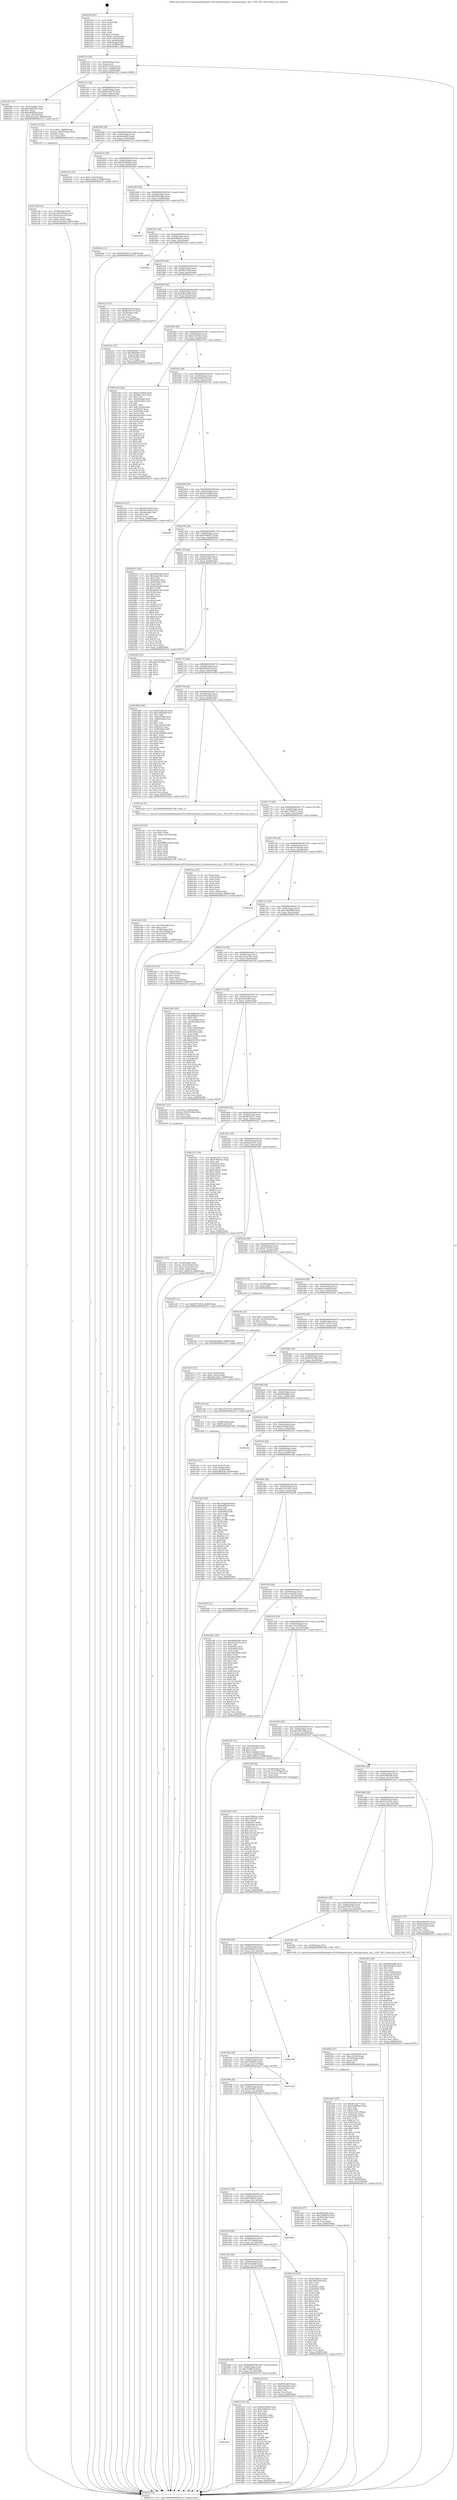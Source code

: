 digraph "0x4015a0" {
  label = "0x4015a0 (/mnt/c/Users/mathe/Desktop/tcc/POCII/binaries/extr_linuxfsprocproc_net.c_PDE_NET_Final-ollvm.out::main(0))"
  labelloc = "t"
  node[shape=record]

  Entry [label="",width=0.3,height=0.3,shape=circle,fillcolor=black,style=filled]
  "0x4015cf" [label="{
     0x4015cf [29]\l
     | [instrs]\l
     &nbsp;&nbsp;0x4015cf \<+3\>: mov -0x80(%rbp),%eax\l
     &nbsp;&nbsp;0x4015d2 \<+2\>: mov %eax,%ecx\l
     &nbsp;&nbsp;0x4015d4 \<+6\>: sub $0x87f7e0cb,%ecx\l
     &nbsp;&nbsp;0x4015da \<+6\>: mov %eax,-0x84(%rbp)\l
     &nbsp;&nbsp;0x4015e0 \<+6\>: mov %ecx,-0x88(%rbp)\l
     &nbsp;&nbsp;0x4015e6 \<+6\>: je 0000000000401f02 \<main+0x962\>\l
  }"]
  "0x401f02" [label="{
     0x401f02 [31]\l
     | [instrs]\l
     &nbsp;&nbsp;0x401f02 \<+3\>: mov -0x5c(%rbp),%eax\l
     &nbsp;&nbsp;0x401f05 \<+5\>: sub $0xebbfd5da,%eax\l
     &nbsp;&nbsp;0x401f0a \<+3\>: add $0x1,%eax\l
     &nbsp;&nbsp;0x401f0d \<+5\>: add $0xebbfd5da,%eax\l
     &nbsp;&nbsp;0x401f12 \<+3\>: mov %eax,-0x5c(%rbp)\l
     &nbsp;&nbsp;0x401f15 \<+7\>: movl $0xa0bc229e,-0x80(%rbp)\l
     &nbsp;&nbsp;0x401f1c \<+5\>: jmp 000000000040251f \<main+0xf7f\>\l
  }"]
  "0x4015ec" [label="{
     0x4015ec [28]\l
     | [instrs]\l
     &nbsp;&nbsp;0x4015ec \<+5\>: jmp 00000000004015f1 \<main+0x51\>\l
     &nbsp;&nbsp;0x4015f1 \<+6\>: mov -0x84(%rbp),%eax\l
     &nbsp;&nbsp;0x4015f7 \<+5\>: sub $0x8b149179,%eax\l
     &nbsp;&nbsp;0x4015fc \<+6\>: mov %eax,-0x8c(%rbp)\l
     &nbsp;&nbsp;0x401602 \<+6\>: je 0000000000401cc2 \<main+0x722\>\l
  }"]
  Exit [label="",width=0.3,height=0.3,shape=circle,fillcolor=black,style=filled,peripheries=2]
  "0x401cc2" [label="{
     0x401cc2 [23]\l
     | [instrs]\l
     &nbsp;&nbsp;0x401cc2 \<+7\>: movl $0x1,-0x68(%rbp)\l
     &nbsp;&nbsp;0x401cc9 \<+4\>: movslq -0x68(%rbp),%rax\l
     &nbsp;&nbsp;0x401ccd \<+4\>: shl $0x2,%rax\l
     &nbsp;&nbsp;0x401cd1 \<+3\>: mov %rax,%rdi\l
     &nbsp;&nbsp;0x401cd4 \<+5\>: call 0000000000401050 \<malloc@plt\>\l
     | [calls]\l
     &nbsp;&nbsp;0x401050 \{1\} (unknown)\l
  }"]
  "0x401608" [label="{
     0x401608 [28]\l
     | [instrs]\l
     &nbsp;&nbsp;0x401608 \<+5\>: jmp 000000000040160d \<main+0x6d\>\l
     &nbsp;&nbsp;0x40160d \<+6\>: mov -0x84(%rbp),%eax\l
     &nbsp;&nbsp;0x401613 \<+5\>: sub $0x8deaffd2,%eax\l
     &nbsp;&nbsp;0x401618 \<+6\>: mov %eax,-0x90(%rbp)\l
     &nbsp;&nbsp;0x40161e \<+6\>: je 0000000000402353 \<main+0xdb3\>\l
  }"]
  "0x40232a" [label="{
     0x40232a [12]\l
     | [instrs]\l
     &nbsp;&nbsp;0x40232a \<+7\>: movl $0x8deaffd2,-0x80(%rbp)\l
     &nbsp;&nbsp;0x402331 \<+5\>: jmp 000000000040251f \<main+0xf7f\>\l
  }"]
  "0x402353" [label="{
     0x402353 [19]\l
     | [instrs]\l
     &nbsp;&nbsp;0x402353 \<+7\>: movl $0x0,-0x3c(%rbp)\l
     &nbsp;&nbsp;0x40235a \<+7\>: movl $0x1ed2bfc0,-0x80(%rbp)\l
     &nbsp;&nbsp;0x402361 \<+5\>: jmp 000000000040251f \<main+0xf7f\>\l
  }"]
  "0x401624" [label="{
     0x401624 [28]\l
     | [instrs]\l
     &nbsp;&nbsp;0x401624 \<+5\>: jmp 0000000000401629 \<main+0x89\>\l
     &nbsp;&nbsp;0x401629 \<+6\>: mov -0x84(%rbp),%eax\l
     &nbsp;&nbsp;0x40162f \<+5\>: sub $0x92e88560,%eax\l
     &nbsp;&nbsp;0x401634 \<+6\>: mov %eax,-0x94(%rbp)\l
     &nbsp;&nbsp;0x40163a \<+6\>: je 000000000040206e \<main+0xace\>\l
  }"]
  "0x402263" [label="{
     0x402263 [150]\l
     | [instrs]\l
     &nbsp;&nbsp;0x402263 \<+5\>: mov $0x67dfbe2c,%edx\l
     &nbsp;&nbsp;0x402268 \<+5\>: mov $0x193c10f1,%esi\l
     &nbsp;&nbsp;0x40226d \<+3\>: mov $0x1,%r8b\l
     &nbsp;&nbsp;0x402270 \<+8\>: mov 0x40505c,%r9d\l
     &nbsp;&nbsp;0x402278 \<+8\>: mov 0x405060,%r10d\l
     &nbsp;&nbsp;0x402280 \<+3\>: mov %r9d,%r11d\l
     &nbsp;&nbsp;0x402283 \<+7\>: sub $0x7a531f3,%r11d\l
     &nbsp;&nbsp;0x40228a \<+4\>: sub $0x1,%r11d\l
     &nbsp;&nbsp;0x40228e \<+7\>: add $0x7a531f3,%r11d\l
     &nbsp;&nbsp;0x402295 \<+4\>: imul %r11d,%r9d\l
     &nbsp;&nbsp;0x402299 \<+4\>: and $0x1,%r9d\l
     &nbsp;&nbsp;0x40229d \<+4\>: cmp $0x0,%r9d\l
     &nbsp;&nbsp;0x4022a1 \<+3\>: sete %bl\l
     &nbsp;&nbsp;0x4022a4 \<+4\>: cmp $0xa,%r10d\l
     &nbsp;&nbsp;0x4022a8 \<+4\>: setl %r14b\l
     &nbsp;&nbsp;0x4022ac \<+3\>: mov %bl,%r15b\l
     &nbsp;&nbsp;0x4022af \<+4\>: xor $0xff,%r15b\l
     &nbsp;&nbsp;0x4022b3 \<+3\>: mov %r14b,%r12b\l
     &nbsp;&nbsp;0x4022b6 \<+4\>: xor $0xff,%r12b\l
     &nbsp;&nbsp;0x4022ba \<+4\>: xor $0x0,%r8b\l
     &nbsp;&nbsp;0x4022be \<+3\>: mov %r15b,%r13b\l
     &nbsp;&nbsp;0x4022c1 \<+4\>: and $0x0,%r13b\l
     &nbsp;&nbsp;0x4022c5 \<+3\>: and %r8b,%bl\l
     &nbsp;&nbsp;0x4022c8 \<+3\>: mov %r12b,%al\l
     &nbsp;&nbsp;0x4022cb \<+2\>: and $0x0,%al\l
     &nbsp;&nbsp;0x4022cd \<+3\>: and %r8b,%r14b\l
     &nbsp;&nbsp;0x4022d0 \<+3\>: or %bl,%r13b\l
     &nbsp;&nbsp;0x4022d3 \<+3\>: or %r14b,%al\l
     &nbsp;&nbsp;0x4022d6 \<+3\>: xor %al,%r13b\l
     &nbsp;&nbsp;0x4022d9 \<+3\>: or %r12b,%r15b\l
     &nbsp;&nbsp;0x4022dc \<+4\>: xor $0xff,%r15b\l
     &nbsp;&nbsp;0x4022e0 \<+4\>: or $0x0,%r8b\l
     &nbsp;&nbsp;0x4022e4 \<+3\>: and %r8b,%r15b\l
     &nbsp;&nbsp;0x4022e7 \<+3\>: or %r15b,%r13b\l
     &nbsp;&nbsp;0x4022ea \<+4\>: test $0x1,%r13b\l
     &nbsp;&nbsp;0x4022ee \<+3\>: cmovne %esi,%edx\l
     &nbsp;&nbsp;0x4022f1 \<+3\>: mov %edx,-0x80(%rbp)\l
     &nbsp;&nbsp;0x4022f4 \<+5\>: jmp 000000000040251f \<main+0xf7f\>\l
  }"]
  "0x40206e" [label="{
     0x40206e [12]\l
     | [instrs]\l
     &nbsp;&nbsp;0x40206e \<+7\>: movl $0xb769e972,-0x80(%rbp)\l
     &nbsp;&nbsp;0x402075 \<+5\>: jmp 000000000040251f \<main+0xf7f\>\l
  }"]
  "0x401640" [label="{
     0x401640 [28]\l
     | [instrs]\l
     &nbsp;&nbsp;0x401640 \<+5\>: jmp 0000000000401645 \<main+0xa5\>\l
     &nbsp;&nbsp;0x401645 \<+6\>: mov -0x84(%rbp),%eax\l
     &nbsp;&nbsp;0x40164b \<+5\>: sub $0x999b5dbe,%eax\l
     &nbsp;&nbsp;0x401650 \<+6\>: mov %eax,-0x98(%rbp)\l
     &nbsp;&nbsp;0x401656 \<+6\>: je 0000000000402518 \<main+0xf78\>\l
  }"]
  "0x401fd5" [label="{
     0x401fd5 [153]\l
     | [instrs]\l
     &nbsp;&nbsp;0x401fd5 \<+5\>: mov $0xf01ca477,%esi\l
     &nbsp;&nbsp;0x401fda \<+5\>: mov $0x92e88560,%ecx\l
     &nbsp;&nbsp;0x401fdf \<+2\>: mov $0x1,%dl\l
     &nbsp;&nbsp;0x401fe1 \<+3\>: xor %r8d,%r8d\l
     &nbsp;&nbsp;0x401fe4 \<+7\>: movl $0x0,-0x7c(%rbp)\l
     &nbsp;&nbsp;0x401feb \<+8\>: mov 0x40505c,%r9d\l
     &nbsp;&nbsp;0x401ff3 \<+8\>: mov 0x405060,%r10d\l
     &nbsp;&nbsp;0x401ffb \<+4\>: sub $0x1,%r8d\l
     &nbsp;&nbsp;0x401fff \<+3\>: mov %r9d,%r11d\l
     &nbsp;&nbsp;0x402002 \<+3\>: add %r8d,%r11d\l
     &nbsp;&nbsp;0x402005 \<+4\>: imul %r11d,%r9d\l
     &nbsp;&nbsp;0x402009 \<+4\>: and $0x1,%r9d\l
     &nbsp;&nbsp;0x40200d \<+4\>: cmp $0x0,%r9d\l
     &nbsp;&nbsp;0x402011 \<+3\>: sete %bl\l
     &nbsp;&nbsp;0x402014 \<+4\>: cmp $0xa,%r10d\l
     &nbsp;&nbsp;0x402018 \<+4\>: setl %r14b\l
     &nbsp;&nbsp;0x40201c \<+3\>: mov %bl,%r15b\l
     &nbsp;&nbsp;0x40201f \<+4\>: xor $0xff,%r15b\l
     &nbsp;&nbsp;0x402023 \<+3\>: mov %r14b,%r12b\l
     &nbsp;&nbsp;0x402026 \<+4\>: xor $0xff,%r12b\l
     &nbsp;&nbsp;0x40202a \<+3\>: xor $0x1,%dl\l
     &nbsp;&nbsp;0x40202d \<+3\>: mov %r15b,%r13b\l
     &nbsp;&nbsp;0x402030 \<+4\>: and $0xff,%r13b\l
     &nbsp;&nbsp;0x402034 \<+2\>: and %dl,%bl\l
     &nbsp;&nbsp;0x402036 \<+3\>: mov %r12b,%dil\l
     &nbsp;&nbsp;0x402039 \<+4\>: and $0xff,%dil\l
     &nbsp;&nbsp;0x40203d \<+3\>: and %dl,%r14b\l
     &nbsp;&nbsp;0x402040 \<+3\>: or %bl,%r13b\l
     &nbsp;&nbsp;0x402043 \<+3\>: or %r14b,%dil\l
     &nbsp;&nbsp;0x402046 \<+3\>: xor %dil,%r13b\l
     &nbsp;&nbsp;0x402049 \<+3\>: or %r12b,%r15b\l
     &nbsp;&nbsp;0x40204c \<+4\>: xor $0xff,%r15b\l
     &nbsp;&nbsp;0x402050 \<+3\>: or $0x1,%dl\l
     &nbsp;&nbsp;0x402053 \<+3\>: and %dl,%r15b\l
     &nbsp;&nbsp;0x402056 \<+3\>: or %r15b,%r13b\l
     &nbsp;&nbsp;0x402059 \<+4\>: test $0x1,%r13b\l
     &nbsp;&nbsp;0x40205d \<+3\>: cmovne %ecx,%esi\l
     &nbsp;&nbsp;0x402060 \<+3\>: mov %esi,-0x80(%rbp)\l
     &nbsp;&nbsp;0x402063 \<+6\>: mov %eax,-0x13c(%rbp)\l
     &nbsp;&nbsp;0x402069 \<+5\>: jmp 000000000040251f \<main+0xf7f\>\l
  }"]
  "0x402518" [label="{
     0x402518\l
  }", style=dashed]
  "0x40165c" [label="{
     0x40165c [28]\l
     | [instrs]\l
     &nbsp;&nbsp;0x40165c \<+5\>: jmp 0000000000401661 \<main+0xc1\>\l
     &nbsp;&nbsp;0x401661 \<+6\>: mov -0x84(%rbp),%eax\l
     &nbsp;&nbsp;0x401667 \<+5\>: sub $0x9d84c9cc,%eax\l
     &nbsp;&nbsp;0x40166c \<+6\>: mov %eax,-0x9c(%rbp)\l
     &nbsp;&nbsp;0x401672 \<+6\>: je 00000000004024ec \<main+0xf4c\>\l
  }"]
  "0x401fba" [label="{
     0x401fba [27]\l
     | [instrs]\l
     &nbsp;&nbsp;0x401fba \<+10\>: movabs $0x4030b6,%rdi\l
     &nbsp;&nbsp;0x401fc4 \<+4\>: mov %rax,-0x78(%rbp)\l
     &nbsp;&nbsp;0x401fc8 \<+4\>: mov -0x78(%rbp),%rax\l
     &nbsp;&nbsp;0x401fcc \<+2\>: mov (%rax),%esi\l
     &nbsp;&nbsp;0x401fce \<+2\>: mov $0x0,%al\l
     &nbsp;&nbsp;0x401fd0 \<+5\>: call 0000000000401040 \<printf@plt\>\l
     | [calls]\l
     &nbsp;&nbsp;0x401040 \{1\} (unknown)\l
  }"]
  "0x4024ec" [label="{
     0x4024ec\l
  }", style=dashed]
  "0x401678" [label="{
     0x401678 [28]\l
     | [instrs]\l
     &nbsp;&nbsp;0x401678 \<+5\>: jmp 000000000040167d \<main+0xdd\>\l
     &nbsp;&nbsp;0x40167d \<+6\>: mov -0x84(%rbp),%eax\l
     &nbsp;&nbsp;0x401683 \<+5\>: sub $0x9fbc7dcd,%eax\l
     &nbsp;&nbsp;0x401688 \<+6\>: mov %eax,-0xa0(%rbp)\l
     &nbsp;&nbsp;0x40168e \<+6\>: je 0000000000401ca7 \<main+0x707\>\l
  }"]
  "0x401e83" [label="{
     0x401e83 [39]\l
     | [instrs]\l
     &nbsp;&nbsp;0x401e83 \<+6\>: mov -0x138(%rbp),%ecx\l
     &nbsp;&nbsp;0x401e89 \<+3\>: imul %eax,%ecx\l
     &nbsp;&nbsp;0x401e8c \<+4\>: mov -0x58(%rbp),%r8\l
     &nbsp;&nbsp;0x401e90 \<+4\>: movslq -0x5c(%rbp),%r9\l
     &nbsp;&nbsp;0x401e94 \<+4\>: mov (%r8,%r9,8),%r8\l
     &nbsp;&nbsp;0x401e98 \<+3\>: mov (%r8),%r8\l
     &nbsp;&nbsp;0x401e9b \<+3\>: mov %ecx,(%r8)\l
     &nbsp;&nbsp;0x401e9e \<+7\>: movl $0xc18dd977,-0x80(%rbp)\l
     &nbsp;&nbsp;0x401ea5 \<+5\>: jmp 000000000040251f \<main+0xf7f\>\l
  }"]
  "0x401ca7" [label="{
     0x401ca7 [27]\l
     | [instrs]\l
     &nbsp;&nbsp;0x401ca7 \<+5\>: mov $0xda0cf333,%eax\l
     &nbsp;&nbsp;0x401cac \<+5\>: mov $0x8b149179,%ecx\l
     &nbsp;&nbsp;0x401cb1 \<+3\>: mov -0x2f(%rbp),%dl\l
     &nbsp;&nbsp;0x401cb4 \<+3\>: test $0x1,%dl\l
     &nbsp;&nbsp;0x401cb7 \<+3\>: cmovne %ecx,%eax\l
     &nbsp;&nbsp;0x401cba \<+3\>: mov %eax,-0x80(%rbp)\l
     &nbsp;&nbsp;0x401cbd \<+5\>: jmp 000000000040251f \<main+0xf7f\>\l
  }"]
  "0x401694" [label="{
     0x401694 [28]\l
     | [instrs]\l
     &nbsp;&nbsp;0x401694 \<+5\>: jmp 0000000000401699 \<main+0xf9\>\l
     &nbsp;&nbsp;0x401699 \<+6\>: mov -0x84(%rbp),%eax\l
     &nbsp;&nbsp;0x40169f \<+5\>: sub $0xa0bc229e,%eax\l
     &nbsp;&nbsp;0x4016a4 \<+6\>: mov %eax,-0xa4(%rbp)\l
     &nbsp;&nbsp;0x4016aa \<+6\>: je 0000000000401b2c \<main+0x58c\>\l
  }"]
  "0x401e4f" [label="{
     0x401e4f [52]\l
     | [instrs]\l
     &nbsp;&nbsp;0x401e4f \<+2\>: xor %ecx,%ecx\l
     &nbsp;&nbsp;0x401e51 \<+5\>: mov $0x2,%edx\l
     &nbsp;&nbsp;0x401e56 \<+6\>: mov %edx,-0x134(%rbp)\l
     &nbsp;&nbsp;0x401e5c \<+1\>: cltd\l
     &nbsp;&nbsp;0x401e5d \<+6\>: mov -0x134(%rbp),%esi\l
     &nbsp;&nbsp;0x401e63 \<+2\>: idiv %esi\l
     &nbsp;&nbsp;0x401e65 \<+6\>: imul $0xfffffffe,%edx,%edx\l
     &nbsp;&nbsp;0x401e6b \<+2\>: mov %ecx,%edi\l
     &nbsp;&nbsp;0x401e6d \<+2\>: sub %edx,%edi\l
     &nbsp;&nbsp;0x401e6f \<+2\>: mov %ecx,%edx\l
     &nbsp;&nbsp;0x401e71 \<+3\>: sub $0x1,%edx\l
     &nbsp;&nbsp;0x401e74 \<+2\>: add %edx,%edi\l
     &nbsp;&nbsp;0x401e76 \<+2\>: sub %edi,%ecx\l
     &nbsp;&nbsp;0x401e78 \<+6\>: mov %ecx,-0x138(%rbp)\l
     &nbsp;&nbsp;0x401e7e \<+5\>: call 0000000000401160 \<next_i\>\l
     | [calls]\l
     &nbsp;&nbsp;0x401160 \{1\} (/mnt/c/Users/mathe/Desktop/tcc/POCII/binaries/extr_linuxfsprocproc_net.c_PDE_NET_Final-ollvm.out::next_i)\l
  }"]
  "0x401b2c" [label="{
     0x401b2c [27]\l
     | [instrs]\l
     &nbsp;&nbsp;0x401b2c \<+5\>: mov $0xd83fab17,%eax\l
     &nbsp;&nbsp;0x401b31 \<+5\>: mov $0xcf8cfad0,%ecx\l
     &nbsp;&nbsp;0x401b36 \<+3\>: mov -0x5c(%rbp),%edx\l
     &nbsp;&nbsp;0x401b39 \<+3\>: cmp -0x50(%rbp),%edx\l
     &nbsp;&nbsp;0x401b3c \<+3\>: cmovl %ecx,%eax\l
     &nbsp;&nbsp;0x401b3f \<+3\>: mov %eax,-0x80(%rbp)\l
     &nbsp;&nbsp;0x401b42 \<+5\>: jmp 000000000040251f \<main+0xf7f\>\l
  }"]
  "0x4016b0" [label="{
     0x4016b0 [28]\l
     | [instrs]\l
     &nbsp;&nbsp;0x4016b0 \<+5\>: jmp 00000000004016b5 \<main+0x115\>\l
     &nbsp;&nbsp;0x4016b5 \<+6\>: mov -0x84(%rbp),%eax\l
     &nbsp;&nbsp;0x4016bb \<+5\>: sub $0xa5d654c4,%eax\l
     &nbsp;&nbsp;0x4016c0 \<+6\>: mov %eax,-0xa8(%rbp)\l
     &nbsp;&nbsp;0x4016c6 \<+6\>: je 0000000000401c03 \<main+0x663\>\l
  }"]
  "0x401cd9" [label="{
     0x401cd9 [34]\l
     | [instrs]\l
     &nbsp;&nbsp;0x401cd9 \<+4\>: mov -0x58(%rbp),%rdi\l
     &nbsp;&nbsp;0x401cdd \<+4\>: movslq -0x5c(%rbp),%rcx\l
     &nbsp;&nbsp;0x401ce1 \<+4\>: mov (%rdi,%rcx,8),%rcx\l
     &nbsp;&nbsp;0x401ce5 \<+3\>: mov %rax,(%rcx)\l
     &nbsp;&nbsp;0x401ce8 \<+7\>: movl $0x0,-0x6c(%rbp)\l
     &nbsp;&nbsp;0x401cef \<+7\>: movl $0x1032c9ab,-0x80(%rbp)\l
     &nbsp;&nbsp;0x401cf6 \<+5\>: jmp 000000000040251f \<main+0xf7f\>\l
  }"]
  "0x401c03" [label="{
     0x401c03 [164]\l
     | [instrs]\l
     &nbsp;&nbsp;0x401c03 \<+5\>: mov $0xb2243fbe,%eax\l
     &nbsp;&nbsp;0x401c08 \<+5\>: mov $0x9fbc7dcd,%ecx\l
     &nbsp;&nbsp;0x401c0d \<+2\>: mov $0x1,%dl\l
     &nbsp;&nbsp;0x401c0f \<+3\>: mov -0x64(%rbp),%esi\l
     &nbsp;&nbsp;0x401c12 \<+3\>: cmp -0x60(%rbp),%esi\l
     &nbsp;&nbsp;0x401c15 \<+4\>: setl %dil\l
     &nbsp;&nbsp;0x401c19 \<+4\>: and $0x1,%dil\l
     &nbsp;&nbsp;0x401c1d \<+4\>: mov %dil,-0x2f(%rbp)\l
     &nbsp;&nbsp;0x401c21 \<+7\>: mov 0x40505c,%esi\l
     &nbsp;&nbsp;0x401c28 \<+8\>: mov 0x405060,%r8d\l
     &nbsp;&nbsp;0x401c30 \<+3\>: mov %esi,%r9d\l
     &nbsp;&nbsp;0x401c33 \<+7\>: add $0x28a345f3,%r9d\l
     &nbsp;&nbsp;0x401c3a \<+4\>: sub $0x1,%r9d\l
     &nbsp;&nbsp;0x401c3e \<+7\>: sub $0x28a345f3,%r9d\l
     &nbsp;&nbsp;0x401c45 \<+4\>: imul %r9d,%esi\l
     &nbsp;&nbsp;0x401c49 \<+3\>: and $0x1,%esi\l
     &nbsp;&nbsp;0x401c4c \<+3\>: cmp $0x0,%esi\l
     &nbsp;&nbsp;0x401c4f \<+4\>: sete %dil\l
     &nbsp;&nbsp;0x401c53 \<+4\>: cmp $0xa,%r8d\l
     &nbsp;&nbsp;0x401c57 \<+4\>: setl %r10b\l
     &nbsp;&nbsp;0x401c5b \<+3\>: mov %dil,%r11b\l
     &nbsp;&nbsp;0x401c5e \<+4\>: xor $0xff,%r11b\l
     &nbsp;&nbsp;0x401c62 \<+3\>: mov %r10b,%bl\l
     &nbsp;&nbsp;0x401c65 \<+3\>: xor $0xff,%bl\l
     &nbsp;&nbsp;0x401c68 \<+3\>: xor $0x0,%dl\l
     &nbsp;&nbsp;0x401c6b \<+3\>: mov %r11b,%r14b\l
     &nbsp;&nbsp;0x401c6e \<+4\>: and $0x0,%r14b\l
     &nbsp;&nbsp;0x401c72 \<+3\>: and %dl,%dil\l
     &nbsp;&nbsp;0x401c75 \<+3\>: mov %bl,%r15b\l
     &nbsp;&nbsp;0x401c78 \<+4\>: and $0x0,%r15b\l
     &nbsp;&nbsp;0x401c7c \<+3\>: and %dl,%r10b\l
     &nbsp;&nbsp;0x401c7f \<+3\>: or %dil,%r14b\l
     &nbsp;&nbsp;0x401c82 \<+3\>: or %r10b,%r15b\l
     &nbsp;&nbsp;0x401c85 \<+3\>: xor %r15b,%r14b\l
     &nbsp;&nbsp;0x401c88 \<+3\>: or %bl,%r11b\l
     &nbsp;&nbsp;0x401c8b \<+4\>: xor $0xff,%r11b\l
     &nbsp;&nbsp;0x401c8f \<+3\>: or $0x0,%dl\l
     &nbsp;&nbsp;0x401c92 \<+3\>: and %dl,%r11b\l
     &nbsp;&nbsp;0x401c95 \<+3\>: or %r11b,%r14b\l
     &nbsp;&nbsp;0x401c98 \<+4\>: test $0x1,%r14b\l
     &nbsp;&nbsp;0x401c9c \<+3\>: cmovne %ecx,%eax\l
     &nbsp;&nbsp;0x401c9f \<+3\>: mov %eax,-0x80(%rbp)\l
     &nbsp;&nbsp;0x401ca2 \<+5\>: jmp 000000000040251f \<main+0xf7f\>\l
  }"]
  "0x4016cc" [label="{
     0x4016cc [28]\l
     | [instrs]\l
     &nbsp;&nbsp;0x4016cc \<+5\>: jmp 00000000004016d1 \<main+0x131\>\l
     &nbsp;&nbsp;0x4016d1 \<+6\>: mov -0x84(%rbp),%eax\l
     &nbsp;&nbsp;0x4016d7 \<+5\>: sub $0xa6dbfc2f,%eax\l
     &nbsp;&nbsp;0x4016dc \<+6\>: mov %eax,-0xac(%rbp)\l
     &nbsp;&nbsp;0x4016e2 \<+6\>: je 00000000004021ae \<main+0xc0e\>\l
  }"]
  "0x401a84" [label="{
     0x401a84\l
  }", style=dashed]
  "0x4021ae" [label="{
     0x4021ae [27]\l
     | [instrs]\l
     &nbsp;&nbsp;0x4021ae \<+5\>: mov $0xed7d1925,%eax\l
     &nbsp;&nbsp;0x4021b3 \<+5\>: mov $0x79574bed,%ecx\l
     &nbsp;&nbsp;0x4021b8 \<+3\>: mov -0x2d(%rbp),%dl\l
     &nbsp;&nbsp;0x4021bb \<+3\>: test $0x1,%dl\l
     &nbsp;&nbsp;0x4021be \<+3\>: cmovne %ecx,%eax\l
     &nbsp;&nbsp;0x4021c1 \<+3\>: mov %eax,-0x80(%rbp)\l
     &nbsp;&nbsp;0x4021c4 \<+5\>: jmp 000000000040251f \<main+0xf7f\>\l
  }"]
  "0x4016e8" [label="{
     0x4016e8 [28]\l
     | [instrs]\l
     &nbsp;&nbsp;0x4016e8 \<+5\>: jmp 00000000004016ed \<main+0x14d\>\l
     &nbsp;&nbsp;0x4016ed \<+6\>: mov -0x84(%rbp),%eax\l
     &nbsp;&nbsp;0x4016f3 \<+5\>: sub $0xb2243fbe,%eax\l
     &nbsp;&nbsp;0x4016f8 \<+6\>: mov %eax,-0xb0(%rbp)\l
     &nbsp;&nbsp;0x4016fe \<+6\>: je 0000000000402497 \<main+0xef7\>\l
  }"]
  "0x401b7d" [label="{
     0x401b7d [134]\l
     | [instrs]\l
     &nbsp;&nbsp;0x401b7d \<+5\>: mov $0xb2243fbe,%eax\l
     &nbsp;&nbsp;0x401b82 \<+5\>: mov $0xa5d654c4,%ecx\l
     &nbsp;&nbsp;0x401b87 \<+2\>: mov $0x1,%dl\l
     &nbsp;&nbsp;0x401b89 \<+2\>: xor %esi,%esi\l
     &nbsp;&nbsp;0x401b8b \<+7\>: mov 0x40505c,%edi\l
     &nbsp;&nbsp;0x401b92 \<+8\>: mov 0x405060,%r8d\l
     &nbsp;&nbsp;0x401b9a \<+3\>: sub $0x1,%esi\l
     &nbsp;&nbsp;0x401b9d \<+3\>: mov %edi,%r9d\l
     &nbsp;&nbsp;0x401ba0 \<+3\>: add %esi,%r9d\l
     &nbsp;&nbsp;0x401ba3 \<+4\>: imul %r9d,%edi\l
     &nbsp;&nbsp;0x401ba7 \<+3\>: and $0x1,%edi\l
     &nbsp;&nbsp;0x401baa \<+3\>: cmp $0x0,%edi\l
     &nbsp;&nbsp;0x401bad \<+4\>: sete %r10b\l
     &nbsp;&nbsp;0x401bb1 \<+4\>: cmp $0xa,%r8d\l
     &nbsp;&nbsp;0x401bb5 \<+4\>: setl %r11b\l
     &nbsp;&nbsp;0x401bb9 \<+3\>: mov %r10b,%bl\l
     &nbsp;&nbsp;0x401bbc \<+3\>: xor $0xff,%bl\l
     &nbsp;&nbsp;0x401bbf \<+3\>: mov %r11b,%r14b\l
     &nbsp;&nbsp;0x401bc2 \<+4\>: xor $0xff,%r14b\l
     &nbsp;&nbsp;0x401bc6 \<+3\>: xor $0x1,%dl\l
     &nbsp;&nbsp;0x401bc9 \<+3\>: mov %bl,%r15b\l
     &nbsp;&nbsp;0x401bcc \<+4\>: and $0xff,%r15b\l
     &nbsp;&nbsp;0x401bd0 \<+3\>: and %dl,%r10b\l
     &nbsp;&nbsp;0x401bd3 \<+3\>: mov %r14b,%r12b\l
     &nbsp;&nbsp;0x401bd6 \<+4\>: and $0xff,%r12b\l
     &nbsp;&nbsp;0x401bda \<+3\>: and %dl,%r11b\l
     &nbsp;&nbsp;0x401bdd \<+3\>: or %r10b,%r15b\l
     &nbsp;&nbsp;0x401be0 \<+3\>: or %r11b,%r12b\l
     &nbsp;&nbsp;0x401be3 \<+3\>: xor %r12b,%r15b\l
     &nbsp;&nbsp;0x401be6 \<+3\>: or %r14b,%bl\l
     &nbsp;&nbsp;0x401be9 \<+3\>: xor $0xff,%bl\l
     &nbsp;&nbsp;0x401bec \<+3\>: or $0x1,%dl\l
     &nbsp;&nbsp;0x401bef \<+2\>: and %dl,%bl\l
     &nbsp;&nbsp;0x401bf1 \<+3\>: or %bl,%r15b\l
     &nbsp;&nbsp;0x401bf4 \<+4\>: test $0x1,%r15b\l
     &nbsp;&nbsp;0x401bf8 \<+3\>: cmovne %ecx,%eax\l
     &nbsp;&nbsp;0x401bfb \<+3\>: mov %eax,-0x80(%rbp)\l
     &nbsp;&nbsp;0x401bfe \<+5\>: jmp 000000000040251f \<main+0xf7f\>\l
  }"]
  "0x402497" [label="{
     0x402497\l
  }", style=dashed]
  "0x401704" [label="{
     0x401704 [28]\l
     | [instrs]\l
     &nbsp;&nbsp;0x401704 \<+5\>: jmp 0000000000401709 \<main+0x169\>\l
     &nbsp;&nbsp;0x401709 \<+6\>: mov -0x84(%rbp),%eax\l
     &nbsp;&nbsp;0x40170f \<+5\>: sub $0xb769e972,%eax\l
     &nbsp;&nbsp;0x401714 \<+6\>: mov %eax,-0xb4(%rbp)\l
     &nbsp;&nbsp;0x40171a \<+6\>: je 000000000040207a \<main+0xada\>\l
  }"]
  "0x401a68" [label="{
     0x401a68 [28]\l
     | [instrs]\l
     &nbsp;&nbsp;0x401a68 \<+5\>: jmp 0000000000401a6d \<main+0x4cd\>\l
     &nbsp;&nbsp;0x401a6d \<+6\>: mov -0x84(%rbp),%eax\l
     &nbsp;&nbsp;0x401a73 \<+5\>: sub $0x7ed8612f,%eax\l
     &nbsp;&nbsp;0x401a78 \<+6\>: mov %eax,-0x130(%rbp)\l
     &nbsp;&nbsp;0x401a7e \<+6\>: je 0000000000401b7d \<main+0x5dd\>\l
  }"]
  "0x40207a" [label="{
     0x40207a [144]\l
     | [instrs]\l
     &nbsp;&nbsp;0x40207a \<+5\>: mov $0x9d84c9cc,%eax\l
     &nbsp;&nbsp;0x40207f \<+5\>: mov $0xcbaae70b,%ecx\l
     &nbsp;&nbsp;0x402084 \<+2\>: mov $0x1,%dl\l
     &nbsp;&nbsp;0x402086 \<+7\>: mov 0x40505c,%esi\l
     &nbsp;&nbsp;0x40208d \<+7\>: mov 0x405060,%edi\l
     &nbsp;&nbsp;0x402094 \<+3\>: mov %esi,%r8d\l
     &nbsp;&nbsp;0x402097 \<+7\>: sub $0x8d30ce63,%r8d\l
     &nbsp;&nbsp;0x40209e \<+4\>: sub $0x1,%r8d\l
     &nbsp;&nbsp;0x4020a2 \<+7\>: add $0x8d30ce63,%r8d\l
     &nbsp;&nbsp;0x4020a9 \<+4\>: imul %r8d,%esi\l
     &nbsp;&nbsp;0x4020ad \<+3\>: and $0x1,%esi\l
     &nbsp;&nbsp;0x4020b0 \<+3\>: cmp $0x0,%esi\l
     &nbsp;&nbsp;0x4020b3 \<+4\>: sete %r9b\l
     &nbsp;&nbsp;0x4020b7 \<+3\>: cmp $0xa,%edi\l
     &nbsp;&nbsp;0x4020ba \<+4\>: setl %r10b\l
     &nbsp;&nbsp;0x4020be \<+3\>: mov %r9b,%r11b\l
     &nbsp;&nbsp;0x4020c1 \<+4\>: xor $0xff,%r11b\l
     &nbsp;&nbsp;0x4020c5 \<+3\>: mov %r10b,%bl\l
     &nbsp;&nbsp;0x4020c8 \<+3\>: xor $0xff,%bl\l
     &nbsp;&nbsp;0x4020cb \<+3\>: xor $0x0,%dl\l
     &nbsp;&nbsp;0x4020ce \<+3\>: mov %r11b,%r14b\l
     &nbsp;&nbsp;0x4020d1 \<+4\>: and $0x0,%r14b\l
     &nbsp;&nbsp;0x4020d5 \<+3\>: and %dl,%r9b\l
     &nbsp;&nbsp;0x4020d8 \<+3\>: mov %bl,%r15b\l
     &nbsp;&nbsp;0x4020db \<+4\>: and $0x0,%r15b\l
     &nbsp;&nbsp;0x4020df \<+3\>: and %dl,%r10b\l
     &nbsp;&nbsp;0x4020e2 \<+3\>: or %r9b,%r14b\l
     &nbsp;&nbsp;0x4020e5 \<+3\>: or %r10b,%r15b\l
     &nbsp;&nbsp;0x4020e8 \<+3\>: xor %r15b,%r14b\l
     &nbsp;&nbsp;0x4020eb \<+3\>: or %bl,%r11b\l
     &nbsp;&nbsp;0x4020ee \<+4\>: xor $0xff,%r11b\l
     &nbsp;&nbsp;0x4020f2 \<+3\>: or $0x0,%dl\l
     &nbsp;&nbsp;0x4020f5 \<+3\>: and %dl,%r11b\l
     &nbsp;&nbsp;0x4020f8 \<+3\>: or %r11b,%r14b\l
     &nbsp;&nbsp;0x4020fb \<+4\>: test $0x1,%r14b\l
     &nbsp;&nbsp;0x4020ff \<+3\>: cmovne %ecx,%eax\l
     &nbsp;&nbsp;0x402102 \<+3\>: mov %eax,-0x80(%rbp)\l
     &nbsp;&nbsp;0x402105 \<+5\>: jmp 000000000040251f \<main+0xf7f\>\l
  }"]
  "0x401720" [label="{
     0x401720 [28]\l
     | [instrs]\l
     &nbsp;&nbsp;0x401720 \<+5\>: jmp 0000000000401725 \<main+0x185\>\l
     &nbsp;&nbsp;0x401725 \<+6\>: mov -0x84(%rbp),%eax\l
     &nbsp;&nbsp;0x40172b \<+5\>: sub $0xbbee4023,%eax\l
     &nbsp;&nbsp;0x401730 \<+6\>: mov %eax,-0xb8(%rbp)\l
     &nbsp;&nbsp;0x401736 \<+6\>: je 0000000000402482 \<main+0xee2\>\l
  }"]
  "0x401e2f" [label="{
     0x401e2f [27]\l
     | [instrs]\l
     &nbsp;&nbsp;0x401e2f \<+5\>: mov $0xf654cab9,%eax\l
     &nbsp;&nbsp;0x401e34 \<+5\>: mov $0xc00ea0a0,%ecx\l
     &nbsp;&nbsp;0x401e39 \<+3\>: mov -0x2e(%rbp),%dl\l
     &nbsp;&nbsp;0x401e3c \<+3\>: test $0x1,%dl\l
     &nbsp;&nbsp;0x401e3f \<+3\>: cmovne %ecx,%eax\l
     &nbsp;&nbsp;0x401e42 \<+3\>: mov %eax,-0x80(%rbp)\l
     &nbsp;&nbsp;0x401e45 \<+5\>: jmp 000000000040251f \<main+0xf7f\>\l
  }"]
  "0x402482" [label="{
     0x402482 [21]\l
     | [instrs]\l
     &nbsp;&nbsp;0x402482 \<+3\>: mov -0x2c(%rbp),%eax\l
     &nbsp;&nbsp;0x402485 \<+7\>: add $0x118,%rsp\l
     &nbsp;&nbsp;0x40248c \<+1\>: pop %rbx\l
     &nbsp;&nbsp;0x40248d \<+2\>: pop %r12\l
     &nbsp;&nbsp;0x40248f \<+2\>: pop %r13\l
     &nbsp;&nbsp;0x402491 \<+2\>: pop %r14\l
     &nbsp;&nbsp;0x402493 \<+2\>: pop %r15\l
     &nbsp;&nbsp;0x402495 \<+1\>: pop %rbp\l
     &nbsp;&nbsp;0x402496 \<+1\>: ret\l
  }"]
  "0x40173c" [label="{
     0x40173c [28]\l
     | [instrs]\l
     &nbsp;&nbsp;0x40173c \<+5\>: jmp 0000000000401741 \<main+0x1a1\>\l
     &nbsp;&nbsp;0x401741 \<+6\>: mov -0x84(%rbp),%eax\l
     &nbsp;&nbsp;0x401747 \<+5\>: sub $0xbeff2a02,%eax\l
     &nbsp;&nbsp;0x40174c \<+6\>: mov %eax,-0xbc(%rbp)\l
     &nbsp;&nbsp;0x401752 \<+6\>: je 0000000000401d8b \<main+0x7eb\>\l
  }"]
  "0x401a4c" [label="{
     0x401a4c [28]\l
     | [instrs]\l
     &nbsp;&nbsp;0x401a4c \<+5\>: jmp 0000000000401a51 \<main+0x4b1\>\l
     &nbsp;&nbsp;0x401a51 \<+6\>: mov -0x84(%rbp),%eax\l
     &nbsp;&nbsp;0x401a57 \<+5\>: sub $0x7a69a6df,%eax\l
     &nbsp;&nbsp;0x401a5c \<+6\>: mov %eax,-0x12c(%rbp)\l
     &nbsp;&nbsp;0x401a62 \<+6\>: je 0000000000401e2f \<main+0x88f\>\l
  }"]
  "0x401d8b" [label="{
     0x401d8b [164]\l
     | [instrs]\l
     &nbsp;&nbsp;0x401d8b \<+5\>: mov $0xc93abcd4,%eax\l
     &nbsp;&nbsp;0x401d90 \<+5\>: mov $0x7a69a6df,%ecx\l
     &nbsp;&nbsp;0x401d95 \<+2\>: mov $0x1,%dl\l
     &nbsp;&nbsp;0x401d97 \<+3\>: mov -0x6c(%rbp),%esi\l
     &nbsp;&nbsp;0x401d9a \<+3\>: cmp -0x68(%rbp),%esi\l
     &nbsp;&nbsp;0x401d9d \<+4\>: setl %dil\l
     &nbsp;&nbsp;0x401da1 \<+4\>: and $0x1,%dil\l
     &nbsp;&nbsp;0x401da5 \<+4\>: mov %dil,-0x2e(%rbp)\l
     &nbsp;&nbsp;0x401da9 \<+7\>: mov 0x40505c,%esi\l
     &nbsp;&nbsp;0x401db0 \<+8\>: mov 0x405060,%r8d\l
     &nbsp;&nbsp;0x401db8 \<+3\>: mov %esi,%r9d\l
     &nbsp;&nbsp;0x401dbb \<+7\>: add $0x853068db,%r9d\l
     &nbsp;&nbsp;0x401dc2 \<+4\>: sub $0x1,%r9d\l
     &nbsp;&nbsp;0x401dc6 \<+7\>: sub $0x853068db,%r9d\l
     &nbsp;&nbsp;0x401dcd \<+4\>: imul %r9d,%esi\l
     &nbsp;&nbsp;0x401dd1 \<+3\>: and $0x1,%esi\l
     &nbsp;&nbsp;0x401dd4 \<+3\>: cmp $0x0,%esi\l
     &nbsp;&nbsp;0x401dd7 \<+4\>: sete %dil\l
     &nbsp;&nbsp;0x401ddb \<+4\>: cmp $0xa,%r8d\l
     &nbsp;&nbsp;0x401ddf \<+4\>: setl %r10b\l
     &nbsp;&nbsp;0x401de3 \<+3\>: mov %dil,%r11b\l
     &nbsp;&nbsp;0x401de6 \<+4\>: xor $0xff,%r11b\l
     &nbsp;&nbsp;0x401dea \<+3\>: mov %r10b,%bl\l
     &nbsp;&nbsp;0x401ded \<+3\>: xor $0xff,%bl\l
     &nbsp;&nbsp;0x401df0 \<+3\>: xor $0x0,%dl\l
     &nbsp;&nbsp;0x401df3 \<+3\>: mov %r11b,%r14b\l
     &nbsp;&nbsp;0x401df6 \<+4\>: and $0x0,%r14b\l
     &nbsp;&nbsp;0x401dfa \<+3\>: and %dl,%dil\l
     &nbsp;&nbsp;0x401dfd \<+3\>: mov %bl,%r15b\l
     &nbsp;&nbsp;0x401e00 \<+4\>: and $0x0,%r15b\l
     &nbsp;&nbsp;0x401e04 \<+3\>: and %dl,%r10b\l
     &nbsp;&nbsp;0x401e07 \<+3\>: or %dil,%r14b\l
     &nbsp;&nbsp;0x401e0a \<+3\>: or %r10b,%r15b\l
     &nbsp;&nbsp;0x401e0d \<+3\>: xor %r15b,%r14b\l
     &nbsp;&nbsp;0x401e10 \<+3\>: or %bl,%r11b\l
     &nbsp;&nbsp;0x401e13 \<+4\>: xor $0xff,%r11b\l
     &nbsp;&nbsp;0x401e17 \<+3\>: or $0x0,%dl\l
     &nbsp;&nbsp;0x401e1a \<+3\>: and %dl,%r11b\l
     &nbsp;&nbsp;0x401e1d \<+3\>: or %r11b,%r14b\l
     &nbsp;&nbsp;0x401e20 \<+4\>: test $0x1,%r14b\l
     &nbsp;&nbsp;0x401e24 \<+3\>: cmovne %ecx,%eax\l
     &nbsp;&nbsp;0x401e27 \<+3\>: mov %eax,-0x80(%rbp)\l
     &nbsp;&nbsp;0x401e2a \<+5\>: jmp 000000000040251f \<main+0xf7f\>\l
  }"]
  "0x401758" [label="{
     0x401758 [28]\l
     | [instrs]\l
     &nbsp;&nbsp;0x401758 \<+5\>: jmp 000000000040175d \<main+0x1bd\>\l
     &nbsp;&nbsp;0x40175d \<+6\>: mov -0x84(%rbp),%eax\l
     &nbsp;&nbsp;0x401763 \<+5\>: sub $0xc00ea0a0,%eax\l
     &nbsp;&nbsp;0x401768 \<+6\>: mov %eax,-0xc0(%rbp)\l
     &nbsp;&nbsp;0x40176e \<+6\>: je 0000000000401e4a \<main+0x8aa\>\l
  }"]
  "0x4021c9" [label="{
     0x4021c9 [134]\l
     | [instrs]\l
     &nbsp;&nbsp;0x4021c9 \<+5\>: mov $0x67dfbe2c,%eax\l
     &nbsp;&nbsp;0x4021ce \<+5\>: mov $0x3ffa32b8,%ecx\l
     &nbsp;&nbsp;0x4021d3 \<+2\>: mov $0x1,%dl\l
     &nbsp;&nbsp;0x4021d5 \<+2\>: xor %esi,%esi\l
     &nbsp;&nbsp;0x4021d7 \<+7\>: mov 0x40505c,%edi\l
     &nbsp;&nbsp;0x4021de \<+8\>: mov 0x405060,%r8d\l
     &nbsp;&nbsp;0x4021e6 \<+3\>: sub $0x1,%esi\l
     &nbsp;&nbsp;0x4021e9 \<+3\>: mov %edi,%r9d\l
     &nbsp;&nbsp;0x4021ec \<+3\>: add %esi,%r9d\l
     &nbsp;&nbsp;0x4021ef \<+4\>: imul %r9d,%edi\l
     &nbsp;&nbsp;0x4021f3 \<+3\>: and $0x1,%edi\l
     &nbsp;&nbsp;0x4021f6 \<+3\>: cmp $0x0,%edi\l
     &nbsp;&nbsp;0x4021f9 \<+4\>: sete %r10b\l
     &nbsp;&nbsp;0x4021fd \<+4\>: cmp $0xa,%r8d\l
     &nbsp;&nbsp;0x402201 \<+4\>: setl %r11b\l
     &nbsp;&nbsp;0x402205 \<+3\>: mov %r10b,%bl\l
     &nbsp;&nbsp;0x402208 \<+3\>: xor $0xff,%bl\l
     &nbsp;&nbsp;0x40220b \<+3\>: mov %r11b,%r14b\l
     &nbsp;&nbsp;0x40220e \<+4\>: xor $0xff,%r14b\l
     &nbsp;&nbsp;0x402212 \<+3\>: xor $0x1,%dl\l
     &nbsp;&nbsp;0x402215 \<+3\>: mov %bl,%r15b\l
     &nbsp;&nbsp;0x402218 \<+4\>: and $0xff,%r15b\l
     &nbsp;&nbsp;0x40221c \<+3\>: and %dl,%r10b\l
     &nbsp;&nbsp;0x40221f \<+3\>: mov %r14b,%r12b\l
     &nbsp;&nbsp;0x402222 \<+4\>: and $0xff,%r12b\l
     &nbsp;&nbsp;0x402226 \<+3\>: and %dl,%r11b\l
     &nbsp;&nbsp;0x402229 \<+3\>: or %r10b,%r15b\l
     &nbsp;&nbsp;0x40222c \<+3\>: or %r11b,%r12b\l
     &nbsp;&nbsp;0x40222f \<+3\>: xor %r12b,%r15b\l
     &nbsp;&nbsp;0x402232 \<+3\>: or %r14b,%bl\l
     &nbsp;&nbsp;0x402235 \<+3\>: xor $0xff,%bl\l
     &nbsp;&nbsp;0x402238 \<+3\>: or $0x1,%dl\l
     &nbsp;&nbsp;0x40223b \<+2\>: and %dl,%bl\l
     &nbsp;&nbsp;0x40223d \<+3\>: or %bl,%r15b\l
     &nbsp;&nbsp;0x402240 \<+4\>: test $0x1,%r15b\l
     &nbsp;&nbsp;0x402244 \<+3\>: cmovne %ecx,%eax\l
     &nbsp;&nbsp;0x402247 \<+3\>: mov %eax,-0x80(%rbp)\l
     &nbsp;&nbsp;0x40224a \<+5\>: jmp 000000000040251f \<main+0xf7f\>\l
  }"]
  "0x401e4a" [label="{
     0x401e4a [5]\l
     | [instrs]\l
     &nbsp;&nbsp;0x401e4a \<+5\>: call 0000000000401160 \<next_i\>\l
     | [calls]\l
     &nbsp;&nbsp;0x401160 \{1\} (/mnt/c/Users/mathe/Desktop/tcc/POCII/binaries/extr_linuxfsprocproc_net.c_PDE_NET_Final-ollvm.out::next_i)\l
  }"]
  "0x401774" [label="{
     0x401774 [28]\l
     | [instrs]\l
     &nbsp;&nbsp;0x401774 \<+5\>: jmp 0000000000401779 \<main+0x1d9\>\l
     &nbsp;&nbsp;0x401779 \<+6\>: mov -0x84(%rbp),%eax\l
     &nbsp;&nbsp;0x40177f \<+5\>: sub $0xc18dd977,%eax\l
     &nbsp;&nbsp;0x401784 \<+6\>: mov %eax,-0xc4(%rbp)\l
     &nbsp;&nbsp;0x40178a \<+6\>: je 0000000000401eaa \<main+0x90a\>\l
  }"]
  "0x401a30" [label="{
     0x401a30 [28]\l
     | [instrs]\l
     &nbsp;&nbsp;0x401a30 \<+5\>: jmp 0000000000401a35 \<main+0x495\>\l
     &nbsp;&nbsp;0x401a35 \<+6\>: mov -0x84(%rbp),%eax\l
     &nbsp;&nbsp;0x401a3b \<+5\>: sub $0x79574bed,%eax\l
     &nbsp;&nbsp;0x401a40 \<+6\>: mov %eax,-0x128(%rbp)\l
     &nbsp;&nbsp;0x401a46 \<+6\>: je 00000000004021c9 \<main+0xc29\>\l
  }"]
  "0x401eaa" [label="{
     0x401eaa [33]\l
     | [instrs]\l
     &nbsp;&nbsp;0x401eaa \<+2\>: xor %eax,%eax\l
     &nbsp;&nbsp;0x401eac \<+3\>: mov -0x6c(%rbp),%ecx\l
     &nbsp;&nbsp;0x401eaf \<+2\>: mov %eax,%edx\l
     &nbsp;&nbsp;0x401eb1 \<+2\>: sub %ecx,%edx\l
     &nbsp;&nbsp;0x401eb3 \<+2\>: mov %eax,%ecx\l
     &nbsp;&nbsp;0x401eb5 \<+3\>: sub $0x1,%ecx\l
     &nbsp;&nbsp;0x401eb8 \<+2\>: add %ecx,%edx\l
     &nbsp;&nbsp;0x401eba \<+2\>: sub %edx,%eax\l
     &nbsp;&nbsp;0x401ebc \<+3\>: mov %eax,-0x6c(%rbp)\l
     &nbsp;&nbsp;0x401ebf \<+7\>: movl $0x1032c9ab,-0x80(%rbp)\l
     &nbsp;&nbsp;0x401ec6 \<+5\>: jmp 000000000040251f \<main+0xf7f\>\l
  }"]
  "0x401790" [label="{
     0x401790 [28]\l
     | [instrs]\l
     &nbsp;&nbsp;0x401790 \<+5\>: jmp 0000000000401795 \<main+0x1f5\>\l
     &nbsp;&nbsp;0x401795 \<+6\>: mov -0x84(%rbp),%eax\l
     &nbsp;&nbsp;0x40179b \<+5\>: sub $0xc93abcd4,%eax\l
     &nbsp;&nbsp;0x4017a0 \<+6\>: mov %eax,-0xc8(%rbp)\l
     &nbsp;&nbsp;0x4017a6 \<+6\>: je 00000000004024a3 \<main+0xf03\>\l
  }"]
  "0x4024f8" [label="{
     0x4024f8\l
  }", style=dashed]
  "0x4024a3" [label="{
     0x4024a3\l
  }", style=dashed]
  "0x4017ac" [label="{
     0x4017ac [28]\l
     | [instrs]\l
     &nbsp;&nbsp;0x4017ac \<+5\>: jmp 00000000004017b1 \<main+0x211\>\l
     &nbsp;&nbsp;0x4017b1 \<+6\>: mov -0x84(%rbp),%eax\l
     &nbsp;&nbsp;0x4017b7 \<+5\>: sub $0xc9b68069,%eax\l
     &nbsp;&nbsp;0x4017bc \<+6\>: mov %eax,-0xcc(%rbp)\l
     &nbsp;&nbsp;0x4017c2 \<+6\>: je 0000000000402305 \<main+0xd65\>\l
  }"]
  "0x401b5e" [label="{
     0x401b5e [31]\l
     | [instrs]\l
     &nbsp;&nbsp;0x401b5e \<+4\>: mov -0x58(%rbp),%rdi\l
     &nbsp;&nbsp;0x401b62 \<+4\>: movslq -0x5c(%rbp),%rcx\l
     &nbsp;&nbsp;0x401b66 \<+4\>: mov %rax,(%rdi,%rcx,8)\l
     &nbsp;&nbsp;0x401b6a \<+7\>: movl $0x0,-0x64(%rbp)\l
     &nbsp;&nbsp;0x401b71 \<+7\>: movl $0x7ed8612f,-0x80(%rbp)\l
     &nbsp;&nbsp;0x401b78 \<+5\>: jmp 000000000040251f \<main+0xf7f\>\l
  }"]
  "0x402305" [label="{
     0x402305 [25]\l
     | [instrs]\l
     &nbsp;&nbsp;0x402305 \<+2\>: xor %eax,%eax\l
     &nbsp;&nbsp;0x402307 \<+3\>: mov -0x7c(%rbp),%ecx\l
     &nbsp;&nbsp;0x40230a \<+3\>: sub $0x1,%eax\l
     &nbsp;&nbsp;0x40230d \<+2\>: sub %eax,%ecx\l
     &nbsp;&nbsp;0x40230f \<+3\>: mov %ecx,-0x7c(%rbp)\l
     &nbsp;&nbsp;0x402312 \<+7\>: movl $0xb769e972,-0x80(%rbp)\l
     &nbsp;&nbsp;0x402319 \<+5\>: jmp 000000000040251f \<main+0xf7f\>\l
  }"]
  "0x4017c8" [label="{
     0x4017c8 [28]\l
     | [instrs]\l
     &nbsp;&nbsp;0x4017c8 \<+5\>: jmp 00000000004017cd \<main+0x22d\>\l
     &nbsp;&nbsp;0x4017cd \<+6\>: mov -0x84(%rbp),%eax\l
     &nbsp;&nbsp;0x4017d3 \<+5\>: sub $0xcbaae70b,%eax\l
     &nbsp;&nbsp;0x4017d8 \<+6\>: mov %eax,-0xd0(%rbp)\l
     &nbsp;&nbsp;0x4017de \<+6\>: je 000000000040210a \<main+0xb6a\>\l
  }"]
  "0x401b15" [label="{
     0x401b15 [23]\l
     | [instrs]\l
     &nbsp;&nbsp;0x401b15 \<+4\>: mov %rax,-0x58(%rbp)\l
     &nbsp;&nbsp;0x401b19 \<+7\>: movl $0x0,-0x5c(%rbp)\l
     &nbsp;&nbsp;0x401b20 \<+7\>: movl $0xa0bc229e,-0x80(%rbp)\l
     &nbsp;&nbsp;0x401b27 \<+5\>: jmp 000000000040251f \<main+0xf7f\>\l
  }"]
  "0x40210a" [label="{
     0x40210a [164]\l
     | [instrs]\l
     &nbsp;&nbsp;0x40210a \<+5\>: mov $0x9d84c9cc,%eax\l
     &nbsp;&nbsp;0x40210f \<+5\>: mov $0xa6dbfc2f,%ecx\l
     &nbsp;&nbsp;0x402114 \<+2\>: mov $0x1,%dl\l
     &nbsp;&nbsp;0x402116 \<+3\>: mov -0x7c(%rbp),%esi\l
     &nbsp;&nbsp;0x402119 \<+3\>: cmp -0x50(%rbp),%esi\l
     &nbsp;&nbsp;0x40211c \<+4\>: setl %dil\l
     &nbsp;&nbsp;0x402120 \<+4\>: and $0x1,%dil\l
     &nbsp;&nbsp;0x402124 \<+4\>: mov %dil,-0x2d(%rbp)\l
     &nbsp;&nbsp;0x402128 \<+7\>: mov 0x40505c,%esi\l
     &nbsp;&nbsp;0x40212f \<+8\>: mov 0x405060,%r8d\l
     &nbsp;&nbsp;0x402137 \<+3\>: mov %esi,%r9d\l
     &nbsp;&nbsp;0x40213a \<+7\>: sub $0x4507d55e,%r9d\l
     &nbsp;&nbsp;0x402141 \<+4\>: sub $0x1,%r9d\l
     &nbsp;&nbsp;0x402145 \<+7\>: add $0x4507d55e,%r9d\l
     &nbsp;&nbsp;0x40214c \<+4\>: imul %r9d,%esi\l
     &nbsp;&nbsp;0x402150 \<+3\>: and $0x1,%esi\l
     &nbsp;&nbsp;0x402153 \<+3\>: cmp $0x0,%esi\l
     &nbsp;&nbsp;0x402156 \<+4\>: sete %dil\l
     &nbsp;&nbsp;0x40215a \<+4\>: cmp $0xa,%r8d\l
     &nbsp;&nbsp;0x40215e \<+4\>: setl %r10b\l
     &nbsp;&nbsp;0x402162 \<+3\>: mov %dil,%r11b\l
     &nbsp;&nbsp;0x402165 \<+4\>: xor $0xff,%r11b\l
     &nbsp;&nbsp;0x402169 \<+3\>: mov %r10b,%bl\l
     &nbsp;&nbsp;0x40216c \<+3\>: xor $0xff,%bl\l
     &nbsp;&nbsp;0x40216f \<+3\>: xor $0x0,%dl\l
     &nbsp;&nbsp;0x402172 \<+3\>: mov %r11b,%r14b\l
     &nbsp;&nbsp;0x402175 \<+4\>: and $0x0,%r14b\l
     &nbsp;&nbsp;0x402179 \<+3\>: and %dl,%dil\l
     &nbsp;&nbsp;0x40217c \<+3\>: mov %bl,%r15b\l
     &nbsp;&nbsp;0x40217f \<+4\>: and $0x0,%r15b\l
     &nbsp;&nbsp;0x402183 \<+3\>: and %dl,%r10b\l
     &nbsp;&nbsp;0x402186 \<+3\>: or %dil,%r14b\l
     &nbsp;&nbsp;0x402189 \<+3\>: or %r10b,%r15b\l
     &nbsp;&nbsp;0x40218c \<+3\>: xor %r15b,%r14b\l
     &nbsp;&nbsp;0x40218f \<+3\>: or %bl,%r11b\l
     &nbsp;&nbsp;0x402192 \<+4\>: xor $0xff,%r11b\l
     &nbsp;&nbsp;0x402196 \<+3\>: or $0x0,%dl\l
     &nbsp;&nbsp;0x402199 \<+3\>: and %dl,%r11b\l
     &nbsp;&nbsp;0x40219c \<+3\>: or %r11b,%r14b\l
     &nbsp;&nbsp;0x40219f \<+4\>: test $0x1,%r14b\l
     &nbsp;&nbsp;0x4021a3 \<+3\>: cmovne %ecx,%eax\l
     &nbsp;&nbsp;0x4021a6 \<+3\>: mov %eax,-0x80(%rbp)\l
     &nbsp;&nbsp;0x4021a9 \<+5\>: jmp 000000000040251f \<main+0xf7f\>\l
  }"]
  "0x4017e4" [label="{
     0x4017e4 [28]\l
     | [instrs]\l
     &nbsp;&nbsp;0x4017e4 \<+5\>: jmp 00000000004017e9 \<main+0x249\>\l
     &nbsp;&nbsp;0x4017e9 \<+6\>: mov -0x84(%rbp),%eax\l
     &nbsp;&nbsp;0x4017ef \<+5\>: sub $0xcf8cfad0,%eax\l
     &nbsp;&nbsp;0x4017f4 \<+6\>: mov %eax,-0xd4(%rbp)\l
     &nbsp;&nbsp;0x4017fa \<+6\>: je 0000000000401b47 \<main+0x5a7\>\l
  }"]
  "0x401ace" [label="{
     0x401ace [21]\l
     | [instrs]\l
     &nbsp;&nbsp;0x401ace \<+3\>: mov %eax,-0x4c(%rbp)\l
     &nbsp;&nbsp;0x401ad1 \<+3\>: mov -0x4c(%rbp),%eax\l
     &nbsp;&nbsp;0x401ad4 \<+3\>: mov %eax,-0x34(%rbp)\l
     &nbsp;&nbsp;0x401ad7 \<+7\>: movl $0x429f45db,-0x80(%rbp)\l
     &nbsp;&nbsp;0x401ade \<+5\>: jmp 000000000040251f \<main+0xf7f\>\l
  }"]
  "0x401b47" [label="{
     0x401b47 [23]\l
     | [instrs]\l
     &nbsp;&nbsp;0x401b47 \<+7\>: movl $0x1,-0x60(%rbp)\l
     &nbsp;&nbsp;0x401b4e \<+4\>: movslq -0x60(%rbp),%rax\l
     &nbsp;&nbsp;0x401b52 \<+4\>: shl $0x3,%rax\l
     &nbsp;&nbsp;0x401b56 \<+3\>: mov %rax,%rdi\l
     &nbsp;&nbsp;0x401b59 \<+5\>: call 0000000000401050 \<malloc@plt\>\l
     | [calls]\l
     &nbsp;&nbsp;0x401050 \{1\} (unknown)\l
  }"]
  "0x401800" [label="{
     0x401800 [28]\l
     | [instrs]\l
     &nbsp;&nbsp;0x401800 \<+5\>: jmp 0000000000401805 \<main+0x265\>\l
     &nbsp;&nbsp;0x401805 \<+6\>: mov -0x84(%rbp),%eax\l
     &nbsp;&nbsp;0x40180b \<+5\>: sub $0xd83fab17,%eax\l
     &nbsp;&nbsp;0x401810 \<+6\>: mov %eax,-0xd8(%rbp)\l
     &nbsp;&nbsp;0x401816 \<+6\>: je 0000000000401f21 \<main+0x981\>\l
  }"]
  "0x4015a0" [label="{
     0x4015a0 [47]\l
     | [instrs]\l
     &nbsp;&nbsp;0x4015a0 \<+1\>: push %rbp\l
     &nbsp;&nbsp;0x4015a1 \<+3\>: mov %rsp,%rbp\l
     &nbsp;&nbsp;0x4015a4 \<+2\>: push %r15\l
     &nbsp;&nbsp;0x4015a6 \<+2\>: push %r14\l
     &nbsp;&nbsp;0x4015a8 \<+2\>: push %r13\l
     &nbsp;&nbsp;0x4015aa \<+2\>: push %r12\l
     &nbsp;&nbsp;0x4015ac \<+1\>: push %rbx\l
     &nbsp;&nbsp;0x4015ad \<+7\>: sub $0x118,%rsp\l
     &nbsp;&nbsp;0x4015b4 \<+7\>: movl $0x0,-0x3c(%rbp)\l
     &nbsp;&nbsp;0x4015bb \<+3\>: mov %edi,-0x40(%rbp)\l
     &nbsp;&nbsp;0x4015be \<+4\>: mov %rsi,-0x48(%rbp)\l
     &nbsp;&nbsp;0x4015c2 \<+3\>: mov -0x40(%rbp),%edi\l
     &nbsp;&nbsp;0x4015c5 \<+3\>: mov %edi,-0x38(%rbp)\l
     &nbsp;&nbsp;0x4015c8 \<+7\>: movl $0x5bf38fc2,-0x80(%rbp)\l
  }"]
  "0x401f21" [label="{
     0x401f21 [144]\l
     | [instrs]\l
     &nbsp;&nbsp;0x401f21 \<+5\>: mov $0xf01ca477,%eax\l
     &nbsp;&nbsp;0x401f26 \<+5\>: mov $0x47897c43,%ecx\l
     &nbsp;&nbsp;0x401f2b \<+2\>: mov $0x1,%dl\l
     &nbsp;&nbsp;0x401f2d \<+7\>: mov 0x40505c,%esi\l
     &nbsp;&nbsp;0x401f34 \<+7\>: mov 0x405060,%edi\l
     &nbsp;&nbsp;0x401f3b \<+3\>: mov %esi,%r8d\l
     &nbsp;&nbsp;0x401f3e \<+7\>: sub $0x9c29cb1,%r8d\l
     &nbsp;&nbsp;0x401f45 \<+4\>: sub $0x1,%r8d\l
     &nbsp;&nbsp;0x401f49 \<+7\>: add $0x9c29cb1,%r8d\l
     &nbsp;&nbsp;0x401f50 \<+4\>: imul %r8d,%esi\l
     &nbsp;&nbsp;0x401f54 \<+3\>: and $0x1,%esi\l
     &nbsp;&nbsp;0x401f57 \<+3\>: cmp $0x0,%esi\l
     &nbsp;&nbsp;0x401f5a \<+4\>: sete %r9b\l
     &nbsp;&nbsp;0x401f5e \<+3\>: cmp $0xa,%edi\l
     &nbsp;&nbsp;0x401f61 \<+4\>: setl %r10b\l
     &nbsp;&nbsp;0x401f65 \<+3\>: mov %r9b,%r11b\l
     &nbsp;&nbsp;0x401f68 \<+4\>: xor $0xff,%r11b\l
     &nbsp;&nbsp;0x401f6c \<+3\>: mov %r10b,%bl\l
     &nbsp;&nbsp;0x401f6f \<+3\>: xor $0xff,%bl\l
     &nbsp;&nbsp;0x401f72 \<+3\>: xor $0x0,%dl\l
     &nbsp;&nbsp;0x401f75 \<+3\>: mov %r11b,%r14b\l
     &nbsp;&nbsp;0x401f78 \<+4\>: and $0x0,%r14b\l
     &nbsp;&nbsp;0x401f7c \<+3\>: and %dl,%r9b\l
     &nbsp;&nbsp;0x401f7f \<+3\>: mov %bl,%r15b\l
     &nbsp;&nbsp;0x401f82 \<+4\>: and $0x0,%r15b\l
     &nbsp;&nbsp;0x401f86 \<+3\>: and %dl,%r10b\l
     &nbsp;&nbsp;0x401f89 \<+3\>: or %r9b,%r14b\l
     &nbsp;&nbsp;0x401f8c \<+3\>: or %r10b,%r15b\l
     &nbsp;&nbsp;0x401f8f \<+3\>: xor %r15b,%r14b\l
     &nbsp;&nbsp;0x401f92 \<+3\>: or %bl,%r11b\l
     &nbsp;&nbsp;0x401f95 \<+4\>: xor $0xff,%r11b\l
     &nbsp;&nbsp;0x401f99 \<+3\>: or $0x0,%dl\l
     &nbsp;&nbsp;0x401f9c \<+3\>: and %dl,%r11b\l
     &nbsp;&nbsp;0x401f9f \<+3\>: or %r11b,%r14b\l
     &nbsp;&nbsp;0x401fa2 \<+4\>: test $0x1,%r14b\l
     &nbsp;&nbsp;0x401fa6 \<+3\>: cmovne %ecx,%eax\l
     &nbsp;&nbsp;0x401fa9 \<+3\>: mov %eax,-0x80(%rbp)\l
     &nbsp;&nbsp;0x401fac \<+5\>: jmp 000000000040251f \<main+0xf7f\>\l
  }"]
  "0x40181c" [label="{
     0x40181c [28]\l
     | [instrs]\l
     &nbsp;&nbsp;0x40181c \<+5\>: jmp 0000000000401821 \<main+0x281\>\l
     &nbsp;&nbsp;0x401821 \<+6\>: mov -0x84(%rbp),%eax\l
     &nbsp;&nbsp;0x401827 \<+5\>: sub $0xda0cf333,%eax\l
     &nbsp;&nbsp;0x40182c \<+6\>: mov %eax,-0xdc(%rbp)\l
     &nbsp;&nbsp;0x401832 \<+6\>: je 0000000000401ef6 \<main+0x956\>\l
  }"]
  "0x40251f" [label="{
     0x40251f [5]\l
     | [instrs]\l
     &nbsp;&nbsp;0x40251f \<+5\>: jmp 00000000004015cf \<main+0x2f\>\l
  }"]
  "0x401ef6" [label="{
     0x401ef6 [12]\l
     | [instrs]\l
     &nbsp;&nbsp;0x401ef6 \<+7\>: movl $0x87f7e0cb,-0x80(%rbp)\l
     &nbsp;&nbsp;0x401efd \<+5\>: jmp 000000000040251f \<main+0xf7f\>\l
  }"]
  "0x401838" [label="{
     0x401838 [28]\l
     | [instrs]\l
     &nbsp;&nbsp;0x401838 \<+5\>: jmp 000000000040183d \<main+0x29d\>\l
     &nbsp;&nbsp;0x40183d \<+6\>: mov -0x84(%rbp),%eax\l
     &nbsp;&nbsp;0x401843 \<+5\>: sub $0xed7d1925,%eax\l
     &nbsp;&nbsp;0x401848 \<+6\>: mov %eax,-0xe0(%rbp)\l
     &nbsp;&nbsp;0x40184e \<+6\>: je 000000000040231e \<main+0xd7e\>\l
  }"]
  "0x401a14" [label="{
     0x401a14 [28]\l
     | [instrs]\l
     &nbsp;&nbsp;0x401a14 \<+5\>: jmp 0000000000401a19 \<main+0x479\>\l
     &nbsp;&nbsp;0x401a19 \<+6\>: mov -0x84(%rbp),%eax\l
     &nbsp;&nbsp;0x401a1f \<+5\>: sub $0x67dfbe2c,%eax\l
     &nbsp;&nbsp;0x401a24 \<+6\>: mov %eax,-0x124(%rbp)\l
     &nbsp;&nbsp;0x401a2a \<+6\>: je 00000000004024f8 \<main+0xf58\>\l
  }"]
  "0x40231e" [label="{
     0x40231e [12]\l
     | [instrs]\l
     &nbsp;&nbsp;0x40231e \<+4\>: mov -0x58(%rbp),%rax\l
     &nbsp;&nbsp;0x402322 \<+3\>: mov %rax,%rdi\l
     &nbsp;&nbsp;0x402325 \<+5\>: call 0000000000401030 \<free@plt\>\l
     | [calls]\l
     &nbsp;&nbsp;0x401030 \{1\} (unknown)\l
  }"]
  "0x401854" [label="{
     0x401854 [28]\l
     | [instrs]\l
     &nbsp;&nbsp;0x401854 \<+5\>: jmp 0000000000401859 \<main+0x2b9\>\l
     &nbsp;&nbsp;0x401859 \<+6\>: mov -0x84(%rbp),%eax\l
     &nbsp;&nbsp;0x40185f \<+5\>: sub $0xee3abef0,%eax\l
     &nbsp;&nbsp;0x401864 \<+6\>: mov %eax,-0xe4(%rbp)\l
     &nbsp;&nbsp;0x40186a \<+6\>: je 0000000000401afe \<main+0x55e\>\l
  }"]
  "0x401a8e" [label="{
     0x401a8e [27]\l
     | [instrs]\l
     &nbsp;&nbsp;0x401a8e \<+5\>: mov $0xf94defda,%eax\l
     &nbsp;&nbsp;0x401a93 \<+5\>: mov $0x559d0fcb,%ecx\l
     &nbsp;&nbsp;0x401a98 \<+3\>: mov -0x38(%rbp),%edx\l
     &nbsp;&nbsp;0x401a9b \<+3\>: cmp $0x2,%edx\l
     &nbsp;&nbsp;0x401a9e \<+3\>: cmovne %ecx,%eax\l
     &nbsp;&nbsp;0x401aa1 \<+3\>: mov %eax,-0x80(%rbp)\l
     &nbsp;&nbsp;0x401aa4 \<+5\>: jmp 000000000040251f \<main+0xf7f\>\l
  }"]
  "0x401afe" [label="{
     0x401afe [23]\l
     | [instrs]\l
     &nbsp;&nbsp;0x401afe \<+7\>: movl $0x1,-0x50(%rbp)\l
     &nbsp;&nbsp;0x401b05 \<+4\>: movslq -0x50(%rbp),%rax\l
     &nbsp;&nbsp;0x401b09 \<+4\>: shl $0x3,%rax\l
     &nbsp;&nbsp;0x401b0d \<+3\>: mov %rax,%rdi\l
     &nbsp;&nbsp;0x401b10 \<+5\>: call 0000000000401050 \<malloc@plt\>\l
     | [calls]\l
     &nbsp;&nbsp;0x401050 \{1\} (unknown)\l
  }"]
  "0x401870" [label="{
     0x401870 [28]\l
     | [instrs]\l
     &nbsp;&nbsp;0x401870 \<+5\>: jmp 0000000000401875 \<main+0x2d5\>\l
     &nbsp;&nbsp;0x401875 \<+6\>: mov -0x84(%rbp),%eax\l
     &nbsp;&nbsp;0x40187b \<+5\>: sub $0xf01ca477,%eax\l
     &nbsp;&nbsp;0x401880 \<+6\>: mov %eax,-0xe8(%rbp)\l
     &nbsp;&nbsp;0x401886 \<+6\>: je 00000000004024af \<main+0xf0f\>\l
  }"]
  "0x4019f8" [label="{
     0x4019f8 [28]\l
     | [instrs]\l
     &nbsp;&nbsp;0x4019f8 \<+5\>: jmp 00000000004019fd \<main+0x45d\>\l
     &nbsp;&nbsp;0x4019fd \<+6\>: mov -0x84(%rbp),%eax\l
     &nbsp;&nbsp;0x401a03 \<+5\>: sub $0x5bf38fc2,%eax\l
     &nbsp;&nbsp;0x401a08 \<+6\>: mov %eax,-0x120(%rbp)\l
     &nbsp;&nbsp;0x401a0e \<+6\>: je 0000000000401a8e \<main+0x4ee\>\l
  }"]
  "0x4024af" [label="{
     0x4024af\l
  }", style=dashed]
  "0x40188c" [label="{
     0x40188c [28]\l
     | [instrs]\l
     &nbsp;&nbsp;0x40188c \<+5\>: jmp 0000000000401891 \<main+0x2f1\>\l
     &nbsp;&nbsp;0x401891 \<+6\>: mov -0x84(%rbp),%eax\l
     &nbsp;&nbsp;0x401897 \<+5\>: sub $0xf654cab9,%eax\l
     &nbsp;&nbsp;0x40189c \<+6\>: mov %eax,-0xec(%rbp)\l
     &nbsp;&nbsp;0x4018a2 \<+6\>: je 0000000000401ecb \<main+0x92b\>\l
  }"]
  "0x401aa9" [label="{
     0x401aa9\l
  }", style=dashed]
  "0x401ecb" [label="{
     0x401ecb [12]\l
     | [instrs]\l
     &nbsp;&nbsp;0x401ecb \<+7\>: movl $0x335cb79f,-0x80(%rbp)\l
     &nbsp;&nbsp;0x401ed2 \<+5\>: jmp 000000000040251f \<main+0xf7f\>\l
  }"]
  "0x4018a8" [label="{
     0x4018a8 [28]\l
     | [instrs]\l
     &nbsp;&nbsp;0x4018a8 \<+5\>: jmp 00000000004018ad \<main+0x30d\>\l
     &nbsp;&nbsp;0x4018ad \<+6\>: mov -0x84(%rbp),%eax\l
     &nbsp;&nbsp;0x4018b3 \<+5\>: sub $0xf94defda,%eax\l
     &nbsp;&nbsp;0x4018b8 \<+6\>: mov %eax,-0xf0(%rbp)\l
     &nbsp;&nbsp;0x4018be \<+6\>: je 0000000000401ac1 \<main+0x521\>\l
  }"]
  "0x4019dc" [label="{
     0x4019dc [28]\l
     | [instrs]\l
     &nbsp;&nbsp;0x4019dc \<+5\>: jmp 00000000004019e1 \<main+0x441\>\l
     &nbsp;&nbsp;0x4019e1 \<+6\>: mov -0x84(%rbp),%eax\l
     &nbsp;&nbsp;0x4019e7 \<+5\>: sub $0x559d0fcb,%eax\l
     &nbsp;&nbsp;0x4019ec \<+6\>: mov %eax,-0x11c(%rbp)\l
     &nbsp;&nbsp;0x4019f2 \<+6\>: je 0000000000401aa9 \<main+0x509\>\l
  }"]
  "0x401ac1" [label="{
     0x401ac1 [13]\l
     | [instrs]\l
     &nbsp;&nbsp;0x401ac1 \<+4\>: mov -0x48(%rbp),%rax\l
     &nbsp;&nbsp;0x401ac5 \<+4\>: mov 0x8(%rax),%rdi\l
     &nbsp;&nbsp;0x401ac9 \<+5\>: call 0000000000401060 \<atoi@plt\>\l
     | [calls]\l
     &nbsp;&nbsp;0x401060 \{1\} (unknown)\l
  }"]
  "0x4018c4" [label="{
     0x4018c4 [28]\l
     | [instrs]\l
     &nbsp;&nbsp;0x4018c4 \<+5\>: jmp 00000000004018c9 \<main+0x329\>\l
     &nbsp;&nbsp;0x4018c9 \<+6\>: mov -0x84(%rbp),%eax\l
     &nbsp;&nbsp;0x4018cf \<+5\>: sub $0xac41b0a,%eax\l
     &nbsp;&nbsp;0x4018d4 \<+6\>: mov %eax,-0xf4(%rbp)\l
     &nbsp;&nbsp;0x4018da \<+6\>: je 0000000000402342 \<main+0xda2\>\l
  }"]
  "0x402336" [label="{
     0x402336\l
  }", style=dashed]
  "0x402342" [label="{
     0x402342\l
  }", style=dashed]
  "0x4018e0" [label="{
     0x4018e0 [28]\l
     | [instrs]\l
     &nbsp;&nbsp;0x4018e0 \<+5\>: jmp 00000000004018e5 \<main+0x345\>\l
     &nbsp;&nbsp;0x4018e5 \<+6\>: mov -0x84(%rbp),%eax\l
     &nbsp;&nbsp;0x4018eb \<+5\>: sub $0x1032c9ab,%eax\l
     &nbsp;&nbsp;0x4018f0 \<+6\>: mov %eax,-0xf8(%rbp)\l
     &nbsp;&nbsp;0x4018f6 \<+6\>: je 0000000000401cfb \<main+0x75b\>\l
  }"]
  "0x4019c0" [label="{
     0x4019c0 [28]\l
     | [instrs]\l
     &nbsp;&nbsp;0x4019c0 \<+5\>: jmp 00000000004019c5 \<main+0x425\>\l
     &nbsp;&nbsp;0x4019c5 \<+6\>: mov -0x84(%rbp),%eax\l
     &nbsp;&nbsp;0x4019cb \<+5\>: sub $0x4e4bd079,%eax\l
     &nbsp;&nbsp;0x4019d0 \<+6\>: mov %eax,-0x118(%rbp)\l
     &nbsp;&nbsp;0x4019d6 \<+6\>: je 0000000000402336 \<main+0xd96\>\l
  }"]
  "0x401cfb" [label="{
     0x401cfb [144]\l
     | [instrs]\l
     &nbsp;&nbsp;0x401cfb \<+5\>: mov $0xc93abcd4,%eax\l
     &nbsp;&nbsp;0x401d00 \<+5\>: mov $0xbeff2a02,%ecx\l
     &nbsp;&nbsp;0x401d05 \<+2\>: mov $0x1,%dl\l
     &nbsp;&nbsp;0x401d07 \<+7\>: mov 0x40505c,%esi\l
     &nbsp;&nbsp;0x401d0e \<+7\>: mov 0x405060,%edi\l
     &nbsp;&nbsp;0x401d15 \<+3\>: mov %esi,%r8d\l
     &nbsp;&nbsp;0x401d18 \<+7\>: add $0xc111ff87,%r8d\l
     &nbsp;&nbsp;0x401d1f \<+4\>: sub $0x1,%r8d\l
     &nbsp;&nbsp;0x401d23 \<+7\>: sub $0xc111ff87,%r8d\l
     &nbsp;&nbsp;0x401d2a \<+4\>: imul %r8d,%esi\l
     &nbsp;&nbsp;0x401d2e \<+3\>: and $0x1,%esi\l
     &nbsp;&nbsp;0x401d31 \<+3\>: cmp $0x0,%esi\l
     &nbsp;&nbsp;0x401d34 \<+4\>: sete %r9b\l
     &nbsp;&nbsp;0x401d38 \<+3\>: cmp $0xa,%edi\l
     &nbsp;&nbsp;0x401d3b \<+4\>: setl %r10b\l
     &nbsp;&nbsp;0x401d3f \<+3\>: mov %r9b,%r11b\l
     &nbsp;&nbsp;0x401d42 \<+4\>: xor $0xff,%r11b\l
     &nbsp;&nbsp;0x401d46 \<+3\>: mov %r10b,%bl\l
     &nbsp;&nbsp;0x401d49 \<+3\>: xor $0xff,%bl\l
     &nbsp;&nbsp;0x401d4c \<+3\>: xor $0x1,%dl\l
     &nbsp;&nbsp;0x401d4f \<+3\>: mov %r11b,%r14b\l
     &nbsp;&nbsp;0x401d52 \<+4\>: and $0xff,%r14b\l
     &nbsp;&nbsp;0x401d56 \<+3\>: and %dl,%r9b\l
     &nbsp;&nbsp;0x401d59 \<+3\>: mov %bl,%r15b\l
     &nbsp;&nbsp;0x401d5c \<+4\>: and $0xff,%r15b\l
     &nbsp;&nbsp;0x401d60 \<+3\>: and %dl,%r10b\l
     &nbsp;&nbsp;0x401d63 \<+3\>: or %r9b,%r14b\l
     &nbsp;&nbsp;0x401d66 \<+3\>: or %r10b,%r15b\l
     &nbsp;&nbsp;0x401d69 \<+3\>: xor %r15b,%r14b\l
     &nbsp;&nbsp;0x401d6c \<+3\>: or %bl,%r11b\l
     &nbsp;&nbsp;0x401d6f \<+4\>: xor $0xff,%r11b\l
     &nbsp;&nbsp;0x401d73 \<+3\>: or $0x1,%dl\l
     &nbsp;&nbsp;0x401d76 \<+3\>: and %dl,%r11b\l
     &nbsp;&nbsp;0x401d79 \<+3\>: or %r11b,%r14b\l
     &nbsp;&nbsp;0x401d7c \<+4\>: test $0x1,%r14b\l
     &nbsp;&nbsp;0x401d80 \<+3\>: cmovne %ecx,%eax\l
     &nbsp;&nbsp;0x401d83 \<+3\>: mov %eax,-0x80(%rbp)\l
     &nbsp;&nbsp;0x401d86 \<+5\>: jmp 000000000040251f \<main+0xf7f\>\l
  }"]
  "0x4018fc" [label="{
     0x4018fc [28]\l
     | [instrs]\l
     &nbsp;&nbsp;0x4018fc \<+5\>: jmp 0000000000401901 \<main+0x361\>\l
     &nbsp;&nbsp;0x401901 \<+6\>: mov -0x84(%rbp),%eax\l
     &nbsp;&nbsp;0x401907 \<+5\>: sub $0x193c10f1,%eax\l
     &nbsp;&nbsp;0x40190c \<+6\>: mov %eax,-0xfc(%rbp)\l
     &nbsp;&nbsp;0x401912 \<+6\>: je 00000000004022f9 \<main+0xd59\>\l
  }"]
  "0x401fb1" [label="{
     0x401fb1 [9]\l
     | [instrs]\l
     &nbsp;&nbsp;0x401fb1 \<+4\>: mov -0x58(%rbp),%rdi\l
     &nbsp;&nbsp;0x401fb5 \<+5\>: call 0000000000401580 \<PDE_NET\>\l
     | [calls]\l
     &nbsp;&nbsp;0x401580 \{1\} (/mnt/c/Users/mathe/Desktop/tcc/POCII/binaries/extr_linuxfsprocproc_net.c_PDE_NET_Final-ollvm.out::PDE_NET)\l
  }"]
  "0x4022f9" [label="{
     0x4022f9 [12]\l
     | [instrs]\l
     &nbsp;&nbsp;0x4022f9 \<+7\>: movl $0xc9b68069,-0x80(%rbp)\l
     &nbsp;&nbsp;0x402300 \<+5\>: jmp 000000000040251f \<main+0xf7f\>\l
  }"]
  "0x401918" [label="{
     0x401918 [28]\l
     | [instrs]\l
     &nbsp;&nbsp;0x401918 \<+5\>: jmp 000000000040191d \<main+0x37d\>\l
     &nbsp;&nbsp;0x40191d \<+6\>: mov -0x84(%rbp),%eax\l
     &nbsp;&nbsp;0x401923 \<+5\>: sub $0x1ed2bfc0,%eax\l
     &nbsp;&nbsp;0x401928 \<+6\>: mov %eax,-0x100(%rbp)\l
     &nbsp;&nbsp;0x40192e \<+6\>: je 0000000000402366 \<main+0xdc6\>\l
  }"]
  "0x4019a4" [label="{
     0x4019a4 [28]\l
     | [instrs]\l
     &nbsp;&nbsp;0x4019a4 \<+5\>: jmp 00000000004019a9 \<main+0x409\>\l
     &nbsp;&nbsp;0x4019a9 \<+6\>: mov -0x84(%rbp),%eax\l
     &nbsp;&nbsp;0x4019af \<+5\>: sub $0x47897c43,%eax\l
     &nbsp;&nbsp;0x4019b4 \<+6\>: mov %eax,-0x114(%rbp)\l
     &nbsp;&nbsp;0x4019ba \<+6\>: je 0000000000401fb1 \<main+0xa11\>\l
  }"]
  "0x402366" [label="{
     0x402366 [144]\l
     | [instrs]\l
     &nbsp;&nbsp;0x402366 \<+5\>: mov $0x999b5dbe,%eax\l
     &nbsp;&nbsp;0x40236b \<+5\>: mov $0x452c023e,%ecx\l
     &nbsp;&nbsp;0x402370 \<+2\>: mov $0x1,%dl\l
     &nbsp;&nbsp;0x402372 \<+7\>: mov 0x40505c,%esi\l
     &nbsp;&nbsp;0x402379 \<+7\>: mov 0x405060,%edi\l
     &nbsp;&nbsp;0x402380 \<+3\>: mov %esi,%r8d\l
     &nbsp;&nbsp;0x402383 \<+7\>: sub $0x38ae409b,%r8d\l
     &nbsp;&nbsp;0x40238a \<+4\>: sub $0x1,%r8d\l
     &nbsp;&nbsp;0x40238e \<+7\>: add $0x38ae409b,%r8d\l
     &nbsp;&nbsp;0x402395 \<+4\>: imul %r8d,%esi\l
     &nbsp;&nbsp;0x402399 \<+3\>: and $0x1,%esi\l
     &nbsp;&nbsp;0x40239c \<+3\>: cmp $0x0,%esi\l
     &nbsp;&nbsp;0x40239f \<+4\>: sete %r9b\l
     &nbsp;&nbsp;0x4023a3 \<+3\>: cmp $0xa,%edi\l
     &nbsp;&nbsp;0x4023a6 \<+4\>: setl %r10b\l
     &nbsp;&nbsp;0x4023aa \<+3\>: mov %r9b,%r11b\l
     &nbsp;&nbsp;0x4023ad \<+4\>: xor $0xff,%r11b\l
     &nbsp;&nbsp;0x4023b1 \<+3\>: mov %r10b,%bl\l
     &nbsp;&nbsp;0x4023b4 \<+3\>: xor $0xff,%bl\l
     &nbsp;&nbsp;0x4023b7 \<+3\>: xor $0x0,%dl\l
     &nbsp;&nbsp;0x4023ba \<+3\>: mov %r11b,%r14b\l
     &nbsp;&nbsp;0x4023bd \<+4\>: and $0x0,%r14b\l
     &nbsp;&nbsp;0x4023c1 \<+3\>: and %dl,%r9b\l
     &nbsp;&nbsp;0x4023c4 \<+3\>: mov %bl,%r15b\l
     &nbsp;&nbsp;0x4023c7 \<+4\>: and $0x0,%r15b\l
     &nbsp;&nbsp;0x4023cb \<+3\>: and %dl,%r10b\l
     &nbsp;&nbsp;0x4023ce \<+3\>: or %r9b,%r14b\l
     &nbsp;&nbsp;0x4023d1 \<+3\>: or %r10b,%r15b\l
     &nbsp;&nbsp;0x4023d4 \<+3\>: xor %r15b,%r14b\l
     &nbsp;&nbsp;0x4023d7 \<+3\>: or %bl,%r11b\l
     &nbsp;&nbsp;0x4023da \<+4\>: xor $0xff,%r11b\l
     &nbsp;&nbsp;0x4023de \<+3\>: or $0x0,%dl\l
     &nbsp;&nbsp;0x4023e1 \<+3\>: and %dl,%r11b\l
     &nbsp;&nbsp;0x4023e4 \<+3\>: or %r11b,%r14b\l
     &nbsp;&nbsp;0x4023e7 \<+4\>: test $0x1,%r14b\l
     &nbsp;&nbsp;0x4023eb \<+3\>: cmovne %ecx,%eax\l
     &nbsp;&nbsp;0x4023ee \<+3\>: mov %eax,-0x80(%rbp)\l
     &nbsp;&nbsp;0x4023f1 \<+5\>: jmp 000000000040251f \<main+0xf7f\>\l
  }"]
  "0x401934" [label="{
     0x401934 [28]\l
     | [instrs]\l
     &nbsp;&nbsp;0x401934 \<+5\>: jmp 0000000000401939 \<main+0x399\>\l
     &nbsp;&nbsp;0x401939 \<+6\>: mov -0x84(%rbp),%eax\l
     &nbsp;&nbsp;0x40193f \<+5\>: sub $0x335cb79f,%eax\l
     &nbsp;&nbsp;0x401944 \<+6\>: mov %eax,-0x104(%rbp)\l
     &nbsp;&nbsp;0x40194a \<+6\>: je 0000000000401ed7 \<main+0x937\>\l
  }"]
  "0x4023f6" [label="{
     0x4023f6 [140]\l
     | [instrs]\l
     &nbsp;&nbsp;0x4023f6 \<+5\>: mov $0x999b5dbe,%eax\l
     &nbsp;&nbsp;0x4023fb \<+5\>: mov $0xbbee4023,%ecx\l
     &nbsp;&nbsp;0x402400 \<+2\>: mov $0x1,%dl\l
     &nbsp;&nbsp;0x402402 \<+2\>: xor %esi,%esi\l
     &nbsp;&nbsp;0x402404 \<+3\>: mov -0x3c(%rbp),%edi\l
     &nbsp;&nbsp;0x402407 \<+3\>: mov %edi,-0x2c(%rbp)\l
     &nbsp;&nbsp;0x40240a \<+7\>: mov 0x40505c,%edi\l
     &nbsp;&nbsp;0x402411 \<+8\>: mov 0x405060,%r8d\l
     &nbsp;&nbsp;0x402419 \<+3\>: sub $0x1,%esi\l
     &nbsp;&nbsp;0x40241c \<+3\>: mov %edi,%r9d\l
     &nbsp;&nbsp;0x40241f \<+3\>: add %esi,%r9d\l
     &nbsp;&nbsp;0x402422 \<+4\>: imul %r9d,%edi\l
     &nbsp;&nbsp;0x402426 \<+3\>: and $0x1,%edi\l
     &nbsp;&nbsp;0x402429 \<+3\>: cmp $0x0,%edi\l
     &nbsp;&nbsp;0x40242c \<+4\>: sete %r10b\l
     &nbsp;&nbsp;0x402430 \<+4\>: cmp $0xa,%r8d\l
     &nbsp;&nbsp;0x402434 \<+4\>: setl %r11b\l
     &nbsp;&nbsp;0x402438 \<+3\>: mov %r10b,%bl\l
     &nbsp;&nbsp;0x40243b \<+3\>: xor $0xff,%bl\l
     &nbsp;&nbsp;0x40243e \<+3\>: mov %r11b,%r14b\l
     &nbsp;&nbsp;0x402441 \<+4\>: xor $0xff,%r14b\l
     &nbsp;&nbsp;0x402445 \<+3\>: xor $0x0,%dl\l
     &nbsp;&nbsp;0x402448 \<+3\>: mov %bl,%r15b\l
     &nbsp;&nbsp;0x40244b \<+4\>: and $0x0,%r15b\l
     &nbsp;&nbsp;0x40244f \<+3\>: and %dl,%r10b\l
     &nbsp;&nbsp;0x402452 \<+3\>: mov %r14b,%r12b\l
     &nbsp;&nbsp;0x402455 \<+4\>: and $0x0,%r12b\l
     &nbsp;&nbsp;0x402459 \<+3\>: and %dl,%r11b\l
     &nbsp;&nbsp;0x40245c \<+3\>: or %r10b,%r15b\l
     &nbsp;&nbsp;0x40245f \<+3\>: or %r11b,%r12b\l
     &nbsp;&nbsp;0x402462 \<+3\>: xor %r12b,%r15b\l
     &nbsp;&nbsp;0x402465 \<+3\>: or %r14b,%bl\l
     &nbsp;&nbsp;0x402468 \<+3\>: xor $0xff,%bl\l
     &nbsp;&nbsp;0x40246b \<+3\>: or $0x0,%dl\l
     &nbsp;&nbsp;0x40246e \<+2\>: and %dl,%bl\l
     &nbsp;&nbsp;0x402470 \<+3\>: or %bl,%r15b\l
     &nbsp;&nbsp;0x402473 \<+4\>: test $0x1,%r15b\l
     &nbsp;&nbsp;0x402477 \<+3\>: cmovne %ecx,%eax\l
     &nbsp;&nbsp;0x40247a \<+3\>: mov %eax,-0x80(%rbp)\l
     &nbsp;&nbsp;0x40247d \<+5\>: jmp 000000000040251f \<main+0xf7f\>\l
  }"]
  "0x401ed7" [label="{
     0x401ed7 [31]\l
     | [instrs]\l
     &nbsp;&nbsp;0x401ed7 \<+3\>: mov -0x64(%rbp),%eax\l
     &nbsp;&nbsp;0x401eda \<+5\>: add $0x2e2a6da2,%eax\l
     &nbsp;&nbsp;0x401edf \<+3\>: add $0x1,%eax\l
     &nbsp;&nbsp;0x401ee2 \<+5\>: sub $0x2e2a6da2,%eax\l
     &nbsp;&nbsp;0x401ee7 \<+3\>: mov %eax,-0x64(%rbp)\l
     &nbsp;&nbsp;0x401eea \<+7\>: movl $0x7ed8612f,-0x80(%rbp)\l
     &nbsp;&nbsp;0x401ef1 \<+5\>: jmp 000000000040251f \<main+0xf7f\>\l
  }"]
  "0x401950" [label="{
     0x401950 [28]\l
     | [instrs]\l
     &nbsp;&nbsp;0x401950 \<+5\>: jmp 0000000000401955 \<main+0x3b5\>\l
     &nbsp;&nbsp;0x401955 \<+6\>: mov -0x84(%rbp),%eax\l
     &nbsp;&nbsp;0x40195b \<+5\>: sub $0x3ffa32b8,%eax\l
     &nbsp;&nbsp;0x401960 \<+6\>: mov %eax,-0x108(%rbp)\l
     &nbsp;&nbsp;0x401966 \<+6\>: je 000000000040224f \<main+0xcaf\>\l
  }"]
  "0x401988" [label="{
     0x401988 [28]\l
     | [instrs]\l
     &nbsp;&nbsp;0x401988 \<+5\>: jmp 000000000040198d \<main+0x3ed\>\l
     &nbsp;&nbsp;0x40198d \<+6\>: mov -0x84(%rbp),%eax\l
     &nbsp;&nbsp;0x401993 \<+5\>: sub $0x452c023e,%eax\l
     &nbsp;&nbsp;0x401998 \<+6\>: mov %eax,-0x110(%rbp)\l
     &nbsp;&nbsp;0x40199e \<+6\>: je 00000000004023f6 \<main+0xe56\>\l
  }"]
  "0x40224f" [label="{
     0x40224f [20]\l
     | [instrs]\l
     &nbsp;&nbsp;0x40224f \<+4\>: mov -0x58(%rbp),%rax\l
     &nbsp;&nbsp;0x402253 \<+4\>: movslq -0x7c(%rbp),%rcx\l
     &nbsp;&nbsp;0x402257 \<+4\>: mov (%rax,%rcx,8),%rax\l
     &nbsp;&nbsp;0x40225b \<+3\>: mov %rax,%rdi\l
     &nbsp;&nbsp;0x40225e \<+5\>: call 0000000000401030 \<free@plt\>\l
     | [calls]\l
     &nbsp;&nbsp;0x401030 \{1\} (unknown)\l
  }"]
  "0x40196c" [label="{
     0x40196c [28]\l
     | [instrs]\l
     &nbsp;&nbsp;0x40196c \<+5\>: jmp 0000000000401971 \<main+0x3d1\>\l
     &nbsp;&nbsp;0x401971 \<+6\>: mov -0x84(%rbp),%eax\l
     &nbsp;&nbsp;0x401977 \<+5\>: sub $0x429f45db,%eax\l
     &nbsp;&nbsp;0x40197c \<+6\>: mov %eax,-0x10c(%rbp)\l
     &nbsp;&nbsp;0x401982 \<+6\>: je 0000000000401ae3 \<main+0x543\>\l
  }"]
  "0x401ae3" [label="{
     0x401ae3 [27]\l
     | [instrs]\l
     &nbsp;&nbsp;0x401ae3 \<+5\>: mov $0x4e4bd079,%eax\l
     &nbsp;&nbsp;0x401ae8 \<+5\>: mov $0xee3abef0,%ecx\l
     &nbsp;&nbsp;0x401aed \<+3\>: mov -0x34(%rbp),%edx\l
     &nbsp;&nbsp;0x401af0 \<+3\>: cmp $0x0,%edx\l
     &nbsp;&nbsp;0x401af3 \<+3\>: cmove %ecx,%eax\l
     &nbsp;&nbsp;0x401af6 \<+3\>: mov %eax,-0x80(%rbp)\l
     &nbsp;&nbsp;0x401af9 \<+5\>: jmp 000000000040251f \<main+0xf7f\>\l
  }"]
  Entry -> "0x4015a0" [label=" 1"]
  "0x4015cf" -> "0x401f02" [label=" 1"]
  "0x4015cf" -> "0x4015ec" [label=" 43"]
  "0x402482" -> Exit [label=" 1"]
  "0x4015ec" -> "0x401cc2" [label=" 1"]
  "0x4015ec" -> "0x401608" [label=" 42"]
  "0x4023f6" -> "0x40251f" [label=" 1"]
  "0x401608" -> "0x402353" [label=" 1"]
  "0x401608" -> "0x401624" [label=" 41"]
  "0x402366" -> "0x40251f" [label=" 1"]
  "0x401624" -> "0x40206e" [label=" 1"]
  "0x401624" -> "0x401640" [label=" 40"]
  "0x402353" -> "0x40251f" [label=" 1"]
  "0x401640" -> "0x402518" [label=" 0"]
  "0x401640" -> "0x40165c" [label=" 40"]
  "0x40232a" -> "0x40251f" [label=" 1"]
  "0x40165c" -> "0x4024ec" [label=" 0"]
  "0x40165c" -> "0x401678" [label=" 40"]
  "0x40231e" -> "0x40232a" [label=" 1"]
  "0x401678" -> "0x401ca7" [label=" 2"]
  "0x401678" -> "0x401694" [label=" 38"]
  "0x402305" -> "0x40251f" [label=" 1"]
  "0x401694" -> "0x401b2c" [label=" 2"]
  "0x401694" -> "0x4016b0" [label=" 36"]
  "0x4022f9" -> "0x40251f" [label=" 1"]
  "0x4016b0" -> "0x401c03" [label=" 2"]
  "0x4016b0" -> "0x4016cc" [label=" 34"]
  "0x402263" -> "0x40251f" [label=" 1"]
  "0x4016cc" -> "0x4021ae" [label=" 2"]
  "0x4016cc" -> "0x4016e8" [label=" 32"]
  "0x40224f" -> "0x402263" [label=" 1"]
  "0x4016e8" -> "0x402497" [label=" 0"]
  "0x4016e8" -> "0x401704" [label=" 32"]
  "0x4021c9" -> "0x40251f" [label=" 1"]
  "0x401704" -> "0x40207a" [label=" 2"]
  "0x401704" -> "0x401720" [label=" 30"]
  "0x40210a" -> "0x40251f" [label=" 2"]
  "0x401720" -> "0x402482" [label=" 1"]
  "0x401720" -> "0x40173c" [label=" 29"]
  "0x40207a" -> "0x40251f" [label=" 2"]
  "0x40173c" -> "0x401d8b" [label=" 2"]
  "0x40173c" -> "0x401758" [label=" 27"]
  "0x401fd5" -> "0x40251f" [label=" 1"]
  "0x401758" -> "0x401e4a" [label=" 1"]
  "0x401758" -> "0x401774" [label=" 26"]
  "0x401fba" -> "0x401fd5" [label=" 1"]
  "0x401774" -> "0x401eaa" [label=" 1"]
  "0x401774" -> "0x401790" [label=" 25"]
  "0x401f21" -> "0x40251f" [label=" 1"]
  "0x401790" -> "0x4024a3" [label=" 0"]
  "0x401790" -> "0x4017ac" [label=" 25"]
  "0x401f02" -> "0x40251f" [label=" 1"]
  "0x4017ac" -> "0x402305" [label=" 1"]
  "0x4017ac" -> "0x4017c8" [label=" 24"]
  "0x401ed7" -> "0x40251f" [label=" 1"]
  "0x4017c8" -> "0x40210a" [label=" 2"]
  "0x4017c8" -> "0x4017e4" [label=" 22"]
  "0x401ecb" -> "0x40251f" [label=" 1"]
  "0x4017e4" -> "0x401b47" [label=" 1"]
  "0x4017e4" -> "0x401800" [label=" 21"]
  "0x401eaa" -> "0x40251f" [label=" 1"]
  "0x401800" -> "0x401f21" [label=" 1"]
  "0x401800" -> "0x40181c" [label=" 20"]
  "0x401e83" -> "0x40251f" [label=" 1"]
  "0x40181c" -> "0x401ef6" [label=" 1"]
  "0x40181c" -> "0x401838" [label=" 19"]
  "0x401e4f" -> "0x401e83" [label=" 1"]
  "0x401838" -> "0x40231e" [label=" 1"]
  "0x401838" -> "0x401854" [label=" 18"]
  "0x401e4a" -> "0x401e4f" [label=" 1"]
  "0x401854" -> "0x401afe" [label=" 1"]
  "0x401854" -> "0x401870" [label=" 17"]
  "0x401e2f" -> "0x40251f" [label=" 2"]
  "0x401870" -> "0x4024af" [label=" 0"]
  "0x401870" -> "0x40188c" [label=" 17"]
  "0x401cfb" -> "0x40251f" [label=" 2"]
  "0x40188c" -> "0x401ecb" [label=" 1"]
  "0x40188c" -> "0x4018a8" [label=" 16"]
  "0x401cd9" -> "0x40251f" [label=" 1"]
  "0x4018a8" -> "0x401ac1" [label=" 1"]
  "0x4018a8" -> "0x4018c4" [label=" 15"]
  "0x401ca7" -> "0x40251f" [label=" 2"]
  "0x4018c4" -> "0x402342" [label=" 0"]
  "0x4018c4" -> "0x4018e0" [label=" 15"]
  "0x401c03" -> "0x40251f" [label=" 2"]
  "0x4018e0" -> "0x401cfb" [label=" 2"]
  "0x4018e0" -> "0x4018fc" [label=" 13"]
  "0x401a68" -> "0x401a84" [label=" 0"]
  "0x4018fc" -> "0x4022f9" [label=" 1"]
  "0x4018fc" -> "0x401918" [label=" 12"]
  "0x401a68" -> "0x401b7d" [label=" 2"]
  "0x401918" -> "0x402366" [label=" 1"]
  "0x401918" -> "0x401934" [label=" 11"]
  "0x401a4c" -> "0x401a68" [label=" 2"]
  "0x401934" -> "0x401ed7" [label=" 1"]
  "0x401934" -> "0x401950" [label=" 10"]
  "0x401a4c" -> "0x401e2f" [label=" 2"]
  "0x401950" -> "0x40224f" [label=" 1"]
  "0x401950" -> "0x40196c" [label=" 9"]
  "0x401a30" -> "0x401a4c" [label=" 4"]
  "0x40196c" -> "0x401ae3" [label=" 1"]
  "0x40196c" -> "0x401988" [label=" 8"]
  "0x40206e" -> "0x40251f" [label=" 1"]
  "0x401988" -> "0x4023f6" [label=" 1"]
  "0x401988" -> "0x4019a4" [label=" 7"]
  "0x4021ae" -> "0x40251f" [label=" 2"]
  "0x4019a4" -> "0x401fb1" [label=" 1"]
  "0x4019a4" -> "0x4019c0" [label=" 6"]
  "0x401b7d" -> "0x40251f" [label=" 2"]
  "0x4019c0" -> "0x402336" [label=" 0"]
  "0x4019c0" -> "0x4019dc" [label=" 6"]
  "0x401cc2" -> "0x401cd9" [label=" 1"]
  "0x4019dc" -> "0x401aa9" [label=" 0"]
  "0x4019dc" -> "0x4019f8" [label=" 6"]
  "0x401d8b" -> "0x40251f" [label=" 2"]
  "0x4019f8" -> "0x401a8e" [label=" 1"]
  "0x4019f8" -> "0x401a14" [label=" 5"]
  "0x401a8e" -> "0x40251f" [label=" 1"]
  "0x4015a0" -> "0x4015cf" [label=" 1"]
  "0x40251f" -> "0x4015cf" [label=" 43"]
  "0x401ac1" -> "0x401ace" [label=" 1"]
  "0x401ace" -> "0x40251f" [label=" 1"]
  "0x401ae3" -> "0x40251f" [label=" 1"]
  "0x401afe" -> "0x401b15" [label=" 1"]
  "0x401b15" -> "0x40251f" [label=" 1"]
  "0x401b2c" -> "0x40251f" [label=" 2"]
  "0x401b47" -> "0x401b5e" [label=" 1"]
  "0x401b5e" -> "0x40251f" [label=" 1"]
  "0x401ef6" -> "0x40251f" [label=" 1"]
  "0x401a14" -> "0x4024f8" [label=" 0"]
  "0x401a14" -> "0x401a30" [label=" 5"]
  "0x401fb1" -> "0x401fba" [label=" 1"]
  "0x401a30" -> "0x4021c9" [label=" 1"]
}
